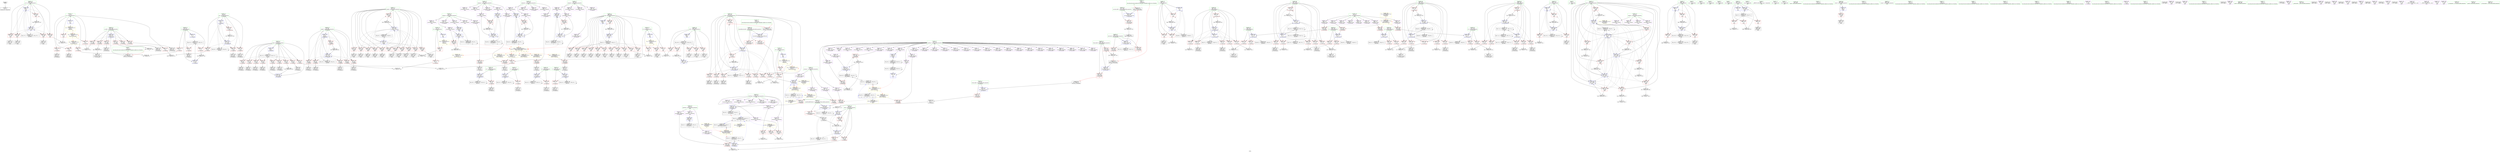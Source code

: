 digraph "SVFG" {
	label="SVFG";

	Node0x5642797326d0 [shape=record,color=grey,label="{NodeID: 0\nNullPtr}"];
	Node0x5642797326d0 -> Node0x564279749380[style=solid];
	Node0x56427976d950 [shape=record,color=grey,label="{NodeID: 609\n718 = cmp(716, 717, )\n}"];
	Node0x564279752db0 [shape=record,color=blue,label="{NodeID: 443\n63\<--5\ntrial\<--\n_Z7computei\n}"];
	Node0x564279752db0 -> Node0x5642797a10f0[style=dashed];
	Node0x564279756270 [shape=record,color=red,label="{NodeID: 277\n129\<--63\n\<--trial\n_Z7computei\n}"];
	Node0x564279756270 -> Node0x5642797496f0[style=solid];
	Node0x564279747360 [shape=record,color=black,label="{NodeID: 111\n302\<--301\nidxprom6\<--\n_Z7recurseiiii\n}"];
	Node0x564279750070 [shape=record,color=red,label="{NodeID: 388\n522\<--470\n\<--sample\nmain\n}"];
	Node0x564279750070 -> Node0x56427974cc70[style=solid];
	Node0x56427974b770 [shape=record,color=purple,label="{NodeID: 222\n539\<--27\narrayidx22\<--outputsk\nmain\n}"];
	Node0x56427974b770 -> Node0x564279764b60[style=solid];
	Node0x564279747dd0 [shape=record,color=green,label="{NodeID: 56\n247\<--248\ncurcount.addr\<--curcount.addr_field_insensitive\n_Z7recurseiiii\n}"];
	Node0x564279747dd0 -> Node0x564279758560[style=solid];
	Node0x564279747dd0 -> Node0x564279753b80[style=solid];
	Node0x564279765790 [shape=record,color=blue,label="{NodeID: 499\n476\<--5\nj\<--\nmain\n}"];
	Node0x564279765790 -> Node0x564279751180[style=dashed];
	Node0x564279765790 -> Node0x564279751250[style=dashed];
	Node0x564279765790 -> Node0x564279751320[style=dashed];
	Node0x564279765790 -> Node0x564279765c70[style=dashed];
	Node0x564279765790 -> Node0x564279792af0[style=dashed];
	Node0x564279758ff0 [shape=record,color=red,label="{NodeID: 333\n371\<--253\n\<--i1\n_Z7recurseiiii\n}"];
	Node0x564279758ff0 -> Node0x56427976b850[style=solid];
	Node0x56427974e8e0 [shape=record,color=purple,label="{NodeID: 167\n309\<--13\narrayidx10\<--vecs\n_Z7recurseiiii\n}"];
	Node0x5642796fef40 [shape=record,color=green,label="{NodeID: 1\n5\<--1\n\<--dummyObj\nCan only get source location for instruction, argument, global var or function.|{<s0>11}}"];
	Node0x5642796fef40:s0 -> Node0x5642797e26c0[style=solid,color=red];
	Node0x56427976dad0 [shape=record,color=grey,label="{NodeID: 610\n439 = cmp(437, 438, )\n}"];
	Node0x564279752e80 [shape=record,color=blue,label="{NodeID: 444\n65\<--120\nprob\<--div\n_Z7computei\n}"];
	Node0x564279752e80 -> Node0x5642797568f0[style=dashed];
	Node0x564279752e80 -> Node0x5642797569c0[style=dashed];
	Node0x564279752e80 -> Node0x564279756a90[style=dashed];
	Node0x564279752e80 -> Node0x564279753430[style=dashed];
	Node0x564279752e80 -> Node0x5642797a15f0[style=dashed];
	Node0x564279756340 [shape=record,color=red,label="{NodeID: 278\n138\<--63\n\<--trial\n_Z7computei\n}"];
	Node0x564279756340 -> Node0x564279749960[style=solid];
	Node0x564279747430 [shape=record,color=black,label="{NodeID: 112\n308\<--307\nidxprom9\<--\n_Z7recurseiiii\n}"];
	Node0x564279750140 [shape=record,color=red,label="{NodeID: 389\n530\<--470\n\<--sample\nmain\n}"];
	Node0x564279750140 -> Node0x56427974ce10[style=solid];
	Node0x56427974b840 [shape=record,color=purple,label="{NodeID: 223\n603\<--27\narrayidx52\<--outputsk\nmain\n}"];
	Node0x564279747ea0 [shape=record,color=green,label="{NodeID: 57\n249\<--250\nfcount.addr\<--fcount.addr_field_insensitive\n_Z7recurseiiii\n}"];
	Node0x564279747ea0 -> Node0x564279758630[style=solid];
	Node0x564279747ea0 -> Node0x564279758700[style=solid];
	Node0x564279747ea0 -> Node0x564279753c50[style=solid];
	Node0x564279765860 [shape=record,color=blue,label="{NodeID: 500\n478\<--5\nk\<--\nmain\n}"];
	Node0x564279765860 -> Node0x5642797513f0[style=dashed];
	Node0x564279765860 -> Node0x5642797514c0[style=dashed];
	Node0x564279765860 -> Node0x564279751590[style=dashed];
	Node0x564279765860 -> Node0x564279765860[style=dashed];
	Node0x564279765860 -> Node0x564279765ba0[style=dashed];
	Node0x564279765860 -> Node0x564279792ff0[style=dashed];
	Node0x5642797590c0 [shape=record,color=red,label="{NodeID: 334\n356\<--255\n\<--j1\n_Z7recurseiiii\n}"];
	Node0x5642797590c0 -> Node0x564279770350[style=solid];
	Node0x56427974e9b0 [shape=record,color=purple,label="{NodeID: 168\n310\<--13\narrayidx11\<--vecs\n_Z7recurseiiii\n}"];
	Node0x56427974e9b0 -> Node0x56427975ad30[style=solid];
	Node0x56427971e6e0 [shape=record,color=green,label="{NodeID: 2\n35\<--1\n.str\<--dummyObj\nGlob }"];
	Node0x56427976dc50 [shape=record,color=grey,label="{NodeID: 611\n560 = cmp(558, 526, )\n}"];
	Node0x564279752f50 [shape=record,color=blue,label="{NodeID: 445\n67\<--5\nsample\<--\n_Z7computei\n}"];
	Node0x564279752f50 -> Node0x564279756b60[style=dashed];
	Node0x564279752f50 -> Node0x564279756c30[style=dashed];
	Node0x564279752f50 -> Node0x564279756d00[style=dashed];
	Node0x564279752f50 -> Node0x564279756dd0[style=dashed];
	Node0x564279752f50 -> Node0x564279756ea0[style=dashed];
	Node0x564279752f50 -> Node0x564279756f70[style=dashed];
	Node0x564279752f50 -> Node0x564279753500[style=dashed];
	Node0x564279752f50 -> Node0x5642797a1af0[style=dashed];
	Node0x564279756410 [shape=record,color=red,label="{NodeID: 279\n147\<--63\n\<--trial\n_Z7computei\n}"];
	Node0x564279756410 -> Node0x564279749bd0[style=solid];
	Node0x564279747500 [shape=record,color=black,label="{NodeID: 113\n336\<--335\nidxprom24\<--\n_Z7recurseiiii\n}"];
	Node0x564279750210 [shape=record,color=red,label="{NodeID: 390\n537\<--470\n\<--sample\nmain\n}"];
	Node0x564279750210 -> Node0x56427974cfb0[style=solid];
	Node0x56427974b910 [shape=record,color=purple,label="{NodeID: 224\n606\<--27\narrayidx54\<--outputsk\nmain\n}"];
	Node0x56427974b910 -> Node0x564279752360[style=solid];
	Node0x56427974b910 -> Node0x564279765110[style=solid];
	Node0x564279747f70 [shape=record,color=green,label="{NodeID: 58\n251\<--252\nnum\<--num_field_insensitive\n_Z7recurseiiii\n}"];
	Node0x564279747f70 -> Node0x5642797587d0[style=solid];
	Node0x564279747f70 -> Node0x5642797588a0[style=solid];
	Node0x564279747f70 -> Node0x564279758970[style=solid];
	Node0x564279747f70 -> Node0x564279758a40[style=solid];
	Node0x564279747f70 -> Node0x564279758b10[style=solid];
	Node0x564279747f70 -> Node0x564279758be0[style=solid];
	Node0x564279747f70 -> Node0x564279758cb0[style=solid];
	Node0x564279747f70 -> Node0x564279758d80[style=solid];
	Node0x564279747f70 -> Node0x564279758e50[style=solid];
	Node0x564279747f70 -> Node0x564279763980[style=solid];
	Node0x564279747f70 -> Node0x564279764680[style=solid];
	Node0x564279765930 [shape=record,color=blue,label="{NodeID: 501\n480\<--5\nl\<--\nmain\n}"];
	Node0x564279765930 -> Node0x564279751660[style=dashed];
	Node0x564279765930 -> Node0x564279751730[style=dashed];
	Node0x564279765930 -> Node0x564279751800[style=dashed];
	Node0x564279765930 -> Node0x564279765930[style=dashed];
	Node0x564279765930 -> Node0x564279765ad0[style=dashed];
	Node0x564279765930 -> Node0x5642797984f0[style=dashed];
	Node0x564279759190 [shape=record,color=red,label="{NodeID: 335\n376\<--255\n\<--j1\n_Z7recurseiiii\n}"];
	Node0x564279759190 -> Node0x56427976b0d0[style=solid];
	Node0x56427974ea80 [shape=record,color=purple,label="{NodeID: 169\n104\<--15\narrayidx2\<--numPoss\n_Z7computei\n}"];
	Node0x564279703190 [shape=record,color=green,label="{NodeID: 3\n37\<--1\n.str.1\<--dummyObj\nGlob }"];
	Node0x56427976ddd0 [shape=record,color=grey,label="{NodeID: 612\n208 = cmp(206, 207, )\n}"];
	Node0x564279753020 [shape=record,color=blue,label="{NodeID: 446\n69\<--136\ni14\<--conv19\n_Z7computei\n}"];
	Node0x564279753020 -> Node0x564279757040[style=dashed];
	Node0x564279753020 -> Node0x564279753020[style=dashed];
	Node0x564279753020 -> Node0x5642797a1ff0[style=dashed];
	Node0x5642797564e0 [shape=record,color=red,label="{NodeID: 280\n156\<--63\n\<--trial\n_Z7computei\n}"];
	Node0x5642797564e0 -> Node0x564279749e40[style=solid];
	Node0x5642797475d0 [shape=record,color=black,label="{NodeID: 114\n339\<--338\nidxprom26\<--\n_Z7recurseiiii\n}"];
	Node0x5642797a10f0 [shape=record,color=black,label="{NodeID: 723\nMR_12V_3 = PHI(MR_12V_4, MR_12V_2, )\npts\{64 \}\n}"];
	Node0x5642797a10f0 -> Node0x5642797561a0[style=dashed];
	Node0x5642797a10f0 -> Node0x564279756270[style=dashed];
	Node0x5642797a10f0 -> Node0x564279756340[style=dashed];
	Node0x5642797a10f0 -> Node0x564279756410[style=dashed];
	Node0x5642797a10f0 -> Node0x5642797564e0[style=dashed];
	Node0x5642797a10f0 -> Node0x5642797565b0[style=dashed];
	Node0x5642797a10f0 -> Node0x564279756680[style=dashed];
	Node0x5642797a10f0 -> Node0x564279756750[style=dashed];
	Node0x5642797a10f0 -> Node0x564279756820[style=dashed];
	Node0x5642797a10f0 -> Node0x564279753910[style=dashed];
	Node0x5642797502e0 [shape=record,color=red,label="{NodeID: 391\n544\<--470\n\<--sample\nmain\n}"];
	Node0x5642797502e0 -> Node0x56427974d150[style=solid];
	Node0x56427974b9e0 [shape=record,color=purple,label="{NodeID: 225\n158\<--29\narrayidx31\<--outputsl\n_Z7computei\n}"];
	Node0x564279748040 [shape=record,color=green,label="{NodeID: 59\n253\<--254\ni1\<--i1_field_insensitive\n_Z7recurseiiii\n}"];
	Node0x564279748040 -> Node0x564279758f20[style=solid];
	Node0x564279748040 -> Node0x564279758ff0[style=solid];
	Node0x564279748040 -> Node0x564279763a50[style=solid];
	Node0x56427978fdc0 [shape=record,color=black,label="{NodeID: 668\nMR_81V_4 = PHI(MR_81V_5, MR_81V_1, )\npts\{320000 340000 \}\n|{|<s1>4}}"];
	Node0x56427978fdc0 -> Node0x56427978b480[style=dashed];
	Node0x56427978fdc0:s1 -> Node0x56427975d400[style=dashed,color=red];
	Node0x564279765a00 [shape=record,color=blue,label="{NodeID: 502\n680\<--5\narrayidx94\<--\nmain\n}"];
	Node0x564279765a00 -> Node0x56427979e3f0[style=dashed];
	Node0x564279759260 [shape=record,color=red,label="{NodeID: 336\n360\<--257\n\<--k1\n_Z7recurseiiii\n}"];
	Node0x564279759260 -> Node0x564279770050[style=solid];
	Node0x56427974eb50 [shape=record,color=purple,label="{NodeID: 170\n105\<--15\narrayidx3\<--numPoss\n_Z7computei\n}"];
	Node0x5642797038a0 [shape=record,color=green,label="{NodeID: 4\n39\<--1\n.str.2\<--dummyObj\nGlob }"];
	Node0x56427976df50 [shape=record,color=grey,label="{NodeID: 613\n316 = cmp(315, 317, )\n}"];
	Node0x5642797530f0 [shape=record,color=blue,label="{NodeID: 447\n71\<--145\nj\<--conv24\n_Z7computei\n}"];
	Node0x5642797530f0 -> Node0x564279757110[style=dashed];
	Node0x5642797530f0 -> Node0x5642797530f0[style=dashed];
	Node0x5642797530f0 -> Node0x5642797a24f0[style=dashed];
	Node0x5642797565b0 [shape=record,color=red,label="{NodeID: 281\n193\<--63\n\<--trial\n_Z7computei\n}"];
	Node0x5642797565b0 -> Node0x564279746db0[style=solid];
	Node0x5642797476a0 [shape=record,color=black,label="{NodeID: 115\n342\<--341\nidxprom28\<--\n_Z7recurseiiii\n}"];
	Node0x5642797a15f0 [shape=record,color=black,label="{NodeID: 724\nMR_14V_2 = PHI(MR_14V_4, MR_14V_1, )\npts\{66 \}\n}"];
	Node0x5642797a15f0 -> Node0x564279752e80[style=dashed];
	Node0x5642797503b0 [shape=record,color=red,label="{NodeID: 392\n551\<--470\n\<--sample\nmain\n}"];
	Node0x5642797503b0 -> Node0x56427974d2f0[style=solid];
	Node0x56427974bab0 [shape=record,color=purple,label="{NodeID: 226\n161\<--29\narrayidx33\<--outputsl\n_Z7computei\n}"];
	Node0x56427974bab0 -> Node0x564279757ba0[style=solid];
	Node0x564279748110 [shape=record,color=green,label="{NodeID: 60\n255\<--256\nj1\<--j1_field_insensitive\n_Z7recurseiiii\n}"];
	Node0x564279748110 -> Node0x5642797590c0[style=solid];
	Node0x564279748110 -> Node0x564279759190[style=solid];
	Node0x564279748110 -> Node0x564279763b20[style=solid];
	Node0x564279765ad0 [shape=record,color=blue,label="{NodeID: 503\n480\<--684\nl\<--inc96\nmain\n}"];
	Node0x564279765ad0 -> Node0x564279751660[style=dashed];
	Node0x564279765ad0 -> Node0x564279751730[style=dashed];
	Node0x564279765ad0 -> Node0x564279751800[style=dashed];
	Node0x564279765ad0 -> Node0x564279765930[style=dashed];
	Node0x564279765ad0 -> Node0x564279765ad0[style=dashed];
	Node0x564279765ad0 -> Node0x5642797984f0[style=dashed];
	Node0x564279759330 [shape=record,color=red,label="{NodeID: 337\n381\<--257\n\<--k1\n_Z7recurseiiii\n}"];
	Node0x564279759330 -> Node0x56427976c150[style=solid];
	Node0x56427974ec20 [shape=record,color=purple,label="{NodeID: 171\n106\<--15\narrayidx4\<--numPoss\n_Z7computei\n}"];
	Node0x5642797461b0 [shape=record,color=green,label="{NodeID: 5\n41\<--1\n.str.3\<--dummyObj\nGlob }"];
	Node0x56427976e0d0 [shape=record,color=grey,label="{NodeID: 614\n322 = cmp(321, 323, )\n}"];
	Node0x5642797531c0 [shape=record,color=blue,label="{NodeID: 448\n73\<--154\nk\<--conv29\n_Z7computei\n}"];
	Node0x5642797531c0 -> Node0x5642797571e0[style=dashed];
	Node0x5642797531c0 -> Node0x5642797531c0[style=dashed];
	Node0x5642797531c0 -> Node0x5642797a29f0[style=dashed];
	Node0x564279756680 [shape=record,color=red,label="{NodeID: 282\n200\<--63\n\<--trial\n_Z7computei\n}"];
	Node0x564279756680 -> Node0x564279746e80[style=solid];
	Node0x56427974bf70 [shape=record,color=black,label="{NodeID: 116\n345\<--344\nidxprom30\<--\n_Z7recurseiiii\n}"];
	Node0x5642797a1af0 [shape=record,color=black,label="{NodeID: 725\nMR_16V_2 = PHI(MR_16V_4, MR_16V_1, )\npts\{68 \}\n}"];
	Node0x5642797a1af0 -> Node0x564279752f50[style=dashed];
	Node0x564279750480 [shape=record,color=red,label="{NodeID: 393\n565\<--470\n\<--sample\nmain\n}"];
	Node0x564279750480 -> Node0x56427974d490[style=solid];
	Node0x56427974bb80 [shape=record,color=purple,label="{NodeID: 227\n543\<--29\narrayidx24\<--outputsl\nmain\n}"];
	Node0x5642797481e0 [shape=record,color=green,label="{NodeID: 61\n257\<--258\nk1\<--k1_field_insensitive\n_Z7recurseiiii\n}"];
	Node0x5642797481e0 -> Node0x564279759260[style=solid];
	Node0x5642797481e0 -> Node0x564279759330[style=solid];
	Node0x5642797481e0 -> Node0x564279763bf0[style=solid];
	Node0x564279765ba0 [shape=record,color=blue,label="{NodeID: 504\n478\<--689\nk\<--inc99\nmain\n}"];
	Node0x564279765ba0 -> Node0x5642797513f0[style=dashed];
	Node0x564279765ba0 -> Node0x5642797514c0[style=dashed];
	Node0x564279765ba0 -> Node0x564279751590[style=dashed];
	Node0x564279765ba0 -> Node0x564279765860[style=dashed];
	Node0x564279765ba0 -> Node0x564279765ba0[style=dashed];
	Node0x564279765ba0 -> Node0x564279792ff0[style=dashed];
	Node0x564279759400 [shape=record,color=red,label="{NodeID: 338\n364\<--259\n\<--l1\n_Z7recurseiiii\n}"];
	Node0x564279759400 -> Node0x56427976e250[style=solid];
	Node0x56427974ecf0 [shape=record,color=purple,label="{NodeID: 172\n107\<--15\narrayidx5\<--numPoss\n_Z7computei\n}"];
	Node0x56427971e1a0 [shape=record,color=green,label="{NodeID: 6\n43\<--1\n.str.4\<--dummyObj\nGlob }"];
	Node0x56427976e250 [shape=record,color=grey,label="{NodeID: 615\n365 = cmp(363, 364, )\n}"];
	Node0x564279753290 [shape=record,color=blue,label="{NodeID: 449\n75\<--163\nl\<--conv34\n_Z7computei\n}"];
	Node0x564279753290 -> Node0x5642797572b0[style=dashed];
	Node0x564279753290 -> Node0x564279753290[style=dashed];
	Node0x564279753290 -> Node0x5642797a2ef0[style=dashed];
	Node0x564279756750 [shape=record,color=red,label="{NodeID: 283\n214\<--63\n\<--trial\n_Z7computei\n}"];
	Node0x564279756750 -> Node0x564279747020[style=solid];
	Node0x56427974c040 [shape=record,color=black,label="{NodeID: 117\n348\<--347\nidxprom32\<--\n_Z7recurseiiii\n}"];
	Node0x5642797a1ff0 [shape=record,color=black,label="{NodeID: 726\nMR_18V_2 = PHI(MR_18V_3, MR_18V_1, )\npts\{70 \}\n}"];
	Node0x5642797a1ff0 -> Node0x564279753020[style=dashed];
	Node0x5642797a1ff0 -> Node0x5642797a1ff0[style=dashed];
	Node0x564279750550 [shape=record,color=red,label="{NodeID: 394\n585\<--470\n\<--sample\nmain\n}"];
	Node0x564279750550 -> Node0x56427974d630[style=solid];
	Node0x56427974bc50 [shape=record,color=purple,label="{NodeID: 228\n546\<--29\narrayidx26\<--outputsl\nmain\n}"];
	Node0x56427974bc50 -> Node0x564279764c30[style=solid];
	Node0x5642797482b0 [shape=record,color=green,label="{NodeID: 62\n259\<--260\nl1\<--l1_field_insensitive\n_Z7recurseiiii\n}"];
	Node0x5642797482b0 -> Node0x564279759400[style=solid];
	Node0x5642797482b0 -> Node0x5642797594d0[style=solid];
	Node0x5642797482b0 -> Node0x564279763cc0[style=solid];
	Node0x564279765c70 [shape=record,color=blue,label="{NodeID: 505\n476\<--694\nj\<--inc102\nmain\n}"];
	Node0x564279765c70 -> Node0x564279751180[style=dashed];
	Node0x564279765c70 -> Node0x564279751250[style=dashed];
	Node0x564279765c70 -> Node0x564279751320[style=dashed];
	Node0x564279765c70 -> Node0x564279765c70[style=dashed];
	Node0x564279765c70 -> Node0x564279792af0[style=dashed];
	Node0x5642797594d0 [shape=record,color=red,label="{NodeID: 339\n386\<--259\n\<--l1\n_Z7recurseiiii\n}"];
	Node0x5642797594d0 -> Node0x56427976bfd0[style=solid];
	Node0x56427974edc0 [shape=record,color=purple,label="{NodeID: 173\n108\<--15\narrayidx6\<--numPoss\n_Z7computei\n}"];
	Node0x56427974edc0 -> Node0x564279757860[style=solid];
	Node0x56427971e230 [shape=record,color=green,label="{NodeID: 7\n45\<--1\n.str.5\<--dummyObj\nGlob }"];
	Node0x56427976e3d0 [shape=record,color=grey,label="{NodeID: 616\n509 = cmp(507, 508, )\n}"];
	Node0x564279753360 [shape=record,color=blue,label="{NodeID: 450\n77\<--180\nnumPossibleProducts\<--\n_Z7computei\n}"];
	Node0x564279753360 -> Node0x564279757380[style=dashed];
	Node0x564279753360 -> Node0x564279753360[style=dashed];
	Node0x564279753360 -> Node0x5642797a33f0[style=dashed];
	Node0x564279756820 [shape=record,color=red,label="{NodeID: 284\n228\<--63\n\<--trial\n_Z7computei\n}"];
	Node0x564279756820 -> Node0x564279769bd0[style=solid];
	Node0x56427974c110 [shape=record,color=black,label="{NodeID: 118\n368\<--367\nidxprom40\<--\n_Z7recurseiiii\n}"];
	Node0x5642797a24f0 [shape=record,color=black,label="{NodeID: 727\nMR_20V_2 = PHI(MR_20V_3, MR_20V_1, )\npts\{72 \}\n}"];
	Node0x5642797a24f0 -> Node0x5642797530f0[style=dashed];
	Node0x5642797a24f0 -> Node0x5642797a24f0[style=dashed];
	Node0x564279750620 [shape=record,color=red,label="{NodeID: 395\n604\<--470\n\<--sample\nmain\n}"];
	Node0x564279750620 -> Node0x56427974d7d0[style=solid];
	Node0x56427974bd20 [shape=record,color=purple,label="{NodeID: 229\n622\<--29\narrayidx63\<--outputsl\nmain\n}"];
	Node0x564279748380 [shape=record,color=green,label="{NodeID: 63\n261\<--262\ni\<--i_field_insensitive\n_Z7recurseiiii\n}"];
	Node0x564279748380 -> Node0x5642797595a0[style=solid];
	Node0x564279748380 -> Node0x564279759670[style=solid];
	Node0x564279748380 -> Node0x564279759740[style=solid];
	Node0x564279748380 -> Node0x564279759810[style=solid];
	Node0x564279748380 -> Node0x5642797598e0[style=solid];
	Node0x564279748380 -> Node0x5642797599b0[style=solid];
	Node0x564279748380 -> Node0x564279763d90[style=solid];
	Node0x564279748380 -> Node0x564279764410[style=solid];
	Node0x564279765d40 [shape=record,color=blue,label="{NodeID: 506\n474\<--699\ni\<--inc105\nmain\n}"];
	Node0x564279765d40 -> Node0x5642797925f0[style=dashed];
	Node0x5642797595a0 [shape=record,color=red,label="{NodeID: 340\n315\<--261\n\<--i\n_Z7recurseiiii\n}"];
	Node0x5642797595a0 -> Node0x56427976df50[style=solid];
	Node0x56427974ee90 [shape=record,color=purple,label="{NodeID: 174\n167\<--15\narrayidx36\<--numPoss\n_Z7computei\n}"];
	Node0x56427971dbf0 [shape=record,color=green,label="{NodeID: 8\n47\<--1\n.str.6\<--dummyObj\nGlob }"];
	Node0x56427976e550 [shape=record,color=grey,label="{NodeID: 617\n503 = cmp(501, 502, )\n}"];
	Node0x564279753430 [shape=record,color=blue,label="{NodeID: 451\n65\<--185\nprob\<--mul\n_Z7computei\n}"];
	Node0x564279753430 -> Node0x5642797568f0[style=dashed];
	Node0x564279753430 -> Node0x5642797569c0[style=dashed];
	Node0x564279753430 -> Node0x564279756a90[style=dashed];
	Node0x564279753430 -> Node0x564279753430[style=dashed];
	Node0x564279753430 -> Node0x5642797a15f0[style=dashed];
	Node0x5642797568f0 [shape=record,color=red,label="{NodeID: 285\n184\<--65\n\<--prob\n_Z7computei\n}"];
	Node0x5642797568f0 -> Node0x56427976ced0[style=solid];
	Node0x56427974c1e0 [shape=record,color=black,label="{NodeID: 119\n373\<--372\nidxprom42\<--sub\n_Z7recurseiiii\n}"];
	Node0x5642797a29f0 [shape=record,color=black,label="{NodeID: 728\nMR_22V_2 = PHI(MR_22V_3, MR_22V_1, )\npts\{74 \}\n}"];
	Node0x5642797a29f0 -> Node0x5642797531c0[style=dashed];
	Node0x5642797a29f0 -> Node0x5642797a29f0[style=dashed];
	Node0x5642797506f0 [shape=record,color=red,label="{NodeID: 396\n623\<--470\n\<--sample\nmain\n}"];
	Node0x5642797506f0 -> Node0x56427974d970[style=solid];
	Node0x56427974bdf0 [shape=record,color=purple,label="{NodeID: 230\n625\<--29\narrayidx65\<--outputsl\nmain\n}"];
	Node0x56427974bdf0 -> Node0x564279752430[style=solid];
	Node0x56427974bdf0 -> Node0x5642797652b0[style=solid];
	Node0x564279748450 [shape=record,color=green,label="{NodeID: 64\n263\<--264\nj\<--j_field_insensitive\n_Z7recurseiiii\n}"];
	Node0x564279748450 -> Node0x564279759a80[style=solid];
	Node0x564279748450 -> Node0x564279759b50[style=solid];
	Node0x564279748450 -> Node0x564279759c20[style=solid];
	Node0x564279748450 -> Node0x564279759cf0[style=solid];
	Node0x564279748450 -> Node0x564279759dc0[style=solid];
	Node0x564279748450 -> Node0x564279759e90[style=solid];
	Node0x564279748450 -> Node0x564279763e60[style=solid];
	Node0x564279748450 -> Node0x564279764340[style=solid];
	Node0x564279765e10 [shape=record,color=blue,label="{NodeID: 507\n702\<--99\n\<--\nmain\n|{<s0>11}}"];
	Node0x564279765e10:s0 -> Node0x56427975d240[style=dashed,color=red];
	Node0x564279759670 [shape=record,color=red,label="{NodeID: 341\n338\<--261\n\<--i\n_Z7recurseiiii\n}"];
	Node0x564279759670 -> Node0x5642797475d0[style=solid];
	Node0x56427974ef60 [shape=record,color=purple,label="{NodeID: 175\n170\<--15\narrayidx38\<--numPoss\n_Z7computei\n}"];
	Node0x56427971dc80 [shape=record,color=green,label="{NodeID: 9\n49\<--1\n__PRETTY_FUNCTION__.main\<--dummyObj\nGlob }"];
	Node0x56427976e6d0 [shape=record,color=grey,label="{NodeID: 618\n651 = cmp(650, 317, )\n}"];
	Node0x564279753500 [shape=record,color=blue,label="{NodeID: 452\n67\<--189\nsample\<--inc47\n_Z7computei\n}"];
	Node0x564279753500 -> Node0x564279756b60[style=dashed];
	Node0x564279753500 -> Node0x564279756c30[style=dashed];
	Node0x564279753500 -> Node0x564279756d00[style=dashed];
	Node0x564279753500 -> Node0x564279756dd0[style=dashed];
	Node0x564279753500 -> Node0x564279756ea0[style=dashed];
	Node0x564279753500 -> Node0x564279756f70[style=dashed];
	Node0x564279753500 -> Node0x564279753500[style=dashed];
	Node0x564279753500 -> Node0x5642797a1af0[style=dashed];
	Node0x5642797569c0 [shape=record,color=red,label="{NodeID: 286\n192\<--65\n\<--prob\n_Z7computei\n}"];
	Node0x5642797569c0 -> Node0x56427976fd50[style=solid];
	Node0x56427974c2b0 [shape=record,color=black,label="{NodeID: 120\n378\<--377\nidxprom45\<--sub44\n_Z7recurseiiii\n}"];
	Node0x5642797a2ef0 [shape=record,color=black,label="{NodeID: 729\nMR_24V_2 = PHI(MR_24V_3, MR_24V_1, )\npts\{76 \}\n}"];
	Node0x5642797a2ef0 -> Node0x564279753290[style=dashed];
	Node0x5642797a2ef0 -> Node0x5642797a2ef0[style=dashed];
	Node0x5642797507c0 [shape=record,color=red,label="{NodeID: 397\n634\<--470\n\<--sample\nmain\n}"];
	Node0x5642797507c0 -> Node0x56427976af50[style=solid];
	Node0x564279753d50 [shape=record,color=purple,label="{NodeID: 231\n195\<--31\narrayidx50\<--bestProb\n_Z7computei\n}"];
	Node0x564279753d50 -> Node0x564279757d40[style=solid];
	Node0x564279748520 [shape=record,color=green,label="{NodeID: 65\n265\<--266\nk\<--k_field_insensitive\n_Z7recurseiiii\n}"];
	Node0x564279748520 -> Node0x564279759f60[style=solid];
	Node0x564279748520 -> Node0x56427975a030[style=solid];
	Node0x564279748520 -> Node0x56427975a100[style=solid];
	Node0x564279748520 -> Node0x56427975a1d0[style=solid];
	Node0x564279748520 -> Node0x56427975a2a0[style=solid];
	Node0x564279748520 -> Node0x56427975a370[style=solid];
	Node0x564279748520 -> Node0x564279763f30[style=solid];
	Node0x564279748520 -> Node0x564279764270[style=solid];
	Node0x564279765ee0 [shape=record,color=blue,label="{NodeID: 508\n482\<--5\ni108\<--\nmain\n}"];
	Node0x564279765ee0 -> Node0x56427979caf0[style=dashed];
	Node0x564279759740 [shape=record,color=red,label="{NodeID: 342\n351\<--261\n\<--i\n_Z7recurseiiii\n}"];
	Node0x564279759740 -> Node0x5642797701d0[style=solid];
	Node0x56427974f030 [shape=record,color=purple,label="{NodeID: 176\n173\<--15\narrayidx40\<--numPoss\n_Z7computei\n}"];
	Node0x5642797032b0 [shape=record,color=green,label="{NodeID: 10\n51\<--1\n.str.7\<--dummyObj\nGlob }"];
	Node0x56427976e850 [shape=record,color=grey,label="{NodeID: 619\n277 = cmp(275, 276, )\n}"];
	Node0x5642797535d0 [shape=record,color=blue,label="{NodeID: 453\n202\<--199\narrayidx53\<--\n_Z7computei\n}"];
	Node0x5642797535d0 -> Node0x5642797a3df0[style=dashed];
	Node0x564279756a90 [shape=record,color=red,label="{NodeID: 287\n199\<--65\n\<--prob\n_Z7computei\n}"];
	Node0x564279756a90 -> Node0x5642797535d0[style=solid];
	Node0x56427974c380 [shape=record,color=black,label="{NodeID: 121\n383\<--382\nidxprom48\<--sub47\n_Z7recurseiiii\n}"];
	Node0x5642797a33f0 [shape=record,color=black,label="{NodeID: 730\nMR_26V_2 = PHI(MR_26V_3, MR_26V_1, )\npts\{78 \}\n}"];
	Node0x5642797a33f0 -> Node0x564279753360[style=dashed];
	Node0x5642797a33f0 -> Node0x5642797a33f0[style=dashed];
	Node0x564279750890 [shape=record,color=red,label="{NodeID: 398\n557\<--472\n\<--prod\nmain\n}"];
	Node0x564279750890 -> Node0x56427976aad0[style=solid];
	Node0x564279753de0 [shape=record,color=purple,label="{NodeID: 232\n202\<--31\narrayidx53\<--bestProb\n_Z7computei\n}"];
	Node0x564279753de0 -> Node0x5642797535d0[style=solid];
	Node0x5642797485f0 [shape=record,color=green,label="{NodeID: 66\n267\<--268\nl\<--l_field_insensitive\n_Z7recurseiiii\n}"];
	Node0x5642797485f0 -> Node0x56427975a440[style=solid];
	Node0x5642797485f0 -> Node0x56427975a510[style=solid];
	Node0x5642797485f0 -> Node0x56427975a5e0[style=solid];
	Node0x5642797485f0 -> Node0x56427975a6b0[style=solid];
	Node0x5642797485f0 -> Node0x56427975a780[style=solid];
	Node0x5642797485f0 -> Node0x56427975a850[style=solid];
	Node0x5642797485f0 -> Node0x564279764000[style=solid];
	Node0x5642797485f0 -> Node0x5642797641a0[style=solid];
	Node0x5642797920f0 [shape=record,color=black,label="{NodeID: 675\nMR_10V_3 = PHI(MR_10V_4, MR_10V_2, )\npts\{62 \}\n}"];
	Node0x5642797920f0 -> Node0x564279755f30[style=dashed];
	Node0x5642797920f0 -> Node0x564279756000[style=dashed];
	Node0x5642797920f0 -> Node0x5642797560d0[style=dashed];
	Node0x5642797920f0 -> Node0x564279752ce0[style=dashed];
	Node0x564279765fb0 [shape=record,color=blue,label="{NodeID: 509\n484\<--5\nj112\<--\nmain\n}"];
	Node0x564279765fb0 -> Node0x564279751ce0[style=dashed];
	Node0x564279765fb0 -> Node0x564279751db0[style=dashed];
	Node0x564279765fb0 -> Node0x564279751e80[style=dashed];
	Node0x564279765fb0 -> Node0x564279751f50[style=dashed];
	Node0x564279765fb0 -> Node0x564279752020[style=dashed];
	Node0x564279765fb0 -> Node0x564279766080[style=dashed];
	Node0x564279765fb0 -> Node0x56427979cff0[style=dashed];
	Node0x564279759810 [shape=record,color=red,label="{NodeID: 343\n370\<--261\n\<--i\n_Z7recurseiiii\n}"];
	Node0x564279759810 -> Node0x56427976b850[style=solid];
	Node0x56427974f100 [shape=record,color=purple,label="{NodeID: 177\n176\<--15\narrayidx42\<--numPoss\n_Z7computei\n}"];
	Node0x564279703340 [shape=record,color=green,label="{NodeID: 11\n53\<--1\n.str.8\<--dummyObj\nGlob }"];
	Node0x56427975c250 [shape=record,color=yellow,style=double,label="{NodeID: 786\n44V_1 = ENCHI(MR_44V_0)\npts\{340000 \}\nFun[main]|{<s0>11}}"];
	Node0x56427975c250:s0 -> Node0x56427975d400[style=dashed,color=red];
	Node0x56427976e9d0 [shape=record,color=grey,label="{NodeID: 620\n656 = cmp(655, 323, )\n}"];
	Node0x5642797536a0 [shape=record,color=blue,label="{NodeID: 454\n79\<--5\ni54\<--\n_Z7computei\n}"];
	Node0x5642797536a0 -> Node0x564279757450[style=dashed];
	Node0x5642797536a0 -> Node0x564279757520[style=dashed];
	Node0x5642797536a0 -> Node0x5642797575f0[style=dashed];
	Node0x5642797536a0 -> Node0x5642797576c0[style=dashed];
	Node0x5642797536a0 -> Node0x564279753840[style=dashed];
	Node0x5642797536a0 -> Node0x5642797a38f0[style=dashed];
	Node0x564279756b60 [shape=record,color=red,label="{NodeID: 288\n125\<--67\n\<--sample\n_Z7computei\n}"];
	Node0x564279756b60 -> Node0x56427976f8d0[style=solid];
	Node0x56427974c450 [shape=record,color=black,label="{NodeID: 122\n388\<--387\nidxprom51\<--sub50\n_Z7recurseiiii\n}"];
	Node0x5642797a38f0 [shape=record,color=black,label="{NodeID: 731\nMR_28V_2 = PHI(MR_28V_6, MR_28V_1, )\npts\{80 \}\n}"];
	Node0x5642797a38f0 -> Node0x5642797536a0[style=dashed];
	Node0x5642797a38f0 -> Node0x5642797a38f0[style=dashed];
	Node0x564279750960 [shape=record,color=red,label="{NodeID: 399\n572\<--472\n\<--prod\nmain\n}"];
	Node0x564279750960 -> Node0x56427976d350[style=solid];
	Node0x564279753eb0 [shape=record,color=purple,label="{NodeID: 233\n640\<--31\narrayidx71\<--bestProb\nmain\n}"];
	Node0x564279753eb0 -> Node0x564279765520[style=solid];
	Node0x5642797486c0 [shape=record,color=green,label="{NodeID: 67\n269\<--270\nnewcount\<--newcount_field_insensitive\n_Z7recurseiiii\n}"];
	Node0x5642797486c0 -> Node0x56427975a920[style=solid];
	Node0x5642797486c0 -> Node0x56427975a9f0[style=solid];
	Node0x5642797486c0 -> Node0x5642797645b0[style=solid];
	Node0x5642797925f0 [shape=record,color=black,label="{NodeID: 676\nMR_97V_3 = PHI(MR_97V_4, MR_97V_2, )\npts\{475 \}\n}"];
	Node0x5642797925f0 -> Node0x564279750f10[style=dashed];
	Node0x5642797925f0 -> Node0x564279750fe0[style=dashed];
	Node0x5642797925f0 -> Node0x5642797510b0[style=dashed];
	Node0x5642797925f0 -> Node0x564279765d40[style=dashed];
	Node0x564279766080 [shape=record,color=blue,label="{NodeID: 510\n484\<--768\nj112\<--inc135\nmain\n}"];
	Node0x564279766080 -> Node0x564279751ce0[style=dashed];
	Node0x564279766080 -> Node0x564279751db0[style=dashed];
	Node0x564279766080 -> Node0x564279751e80[style=dashed];
	Node0x564279766080 -> Node0x564279751f50[style=dashed];
	Node0x564279766080 -> Node0x564279752020[style=dashed];
	Node0x564279766080 -> Node0x564279766080[style=dashed];
	Node0x564279766080 -> Node0x56427979cff0[style=dashed];
	Node0x5642797598e0 [shape=record,color=red,label="{NodeID: 344\n399\<--261\n\<--i\n_Z7recurseiiii\n}"];
	Node0x5642797598e0 -> Node0x56427974c5f0[style=solid];
	Node0x56427974f1d0 [shape=record,color=purple,label="{NodeID: 178\n179\<--15\narrayidx44\<--numPoss\n_Z7computei\n}"];
	Node0x56427974f1d0 -> Node0x564279757c70[style=solid];
	Node0x5642796ff700 [shape=record,color=green,label="{NodeID: 12\n99\<--1\n\<--dummyObj\nCan only get source location for instruction, argument, global var or function.|{<s0>11|<s1>11}}"];
	Node0x5642796ff700:s0 -> Node0x5642797e2a10[style=solid,color=red];
	Node0x5642796ff700:s1 -> Node0x5642797e2b90[style=solid,color=red];
	Node0x56427975c330 [shape=record,color=yellow,style=double,label="{NodeID: 787\n4V_1 = ENCHI(MR_4V_0)\npts\{8 \}\nFun[_Z7recurseiiii]|{|<s1>3|<s2>4}}"];
	Node0x56427975c330 -> Node0x564279755980[style=dashed];
	Node0x56427975c330:s1 -> Node0x5642797a7610[style=dashed,color=red];
	Node0x56427975c330:s2 -> Node0x56427975c330[style=dashed,color=red];
	Node0x56427976eb50 [shape=record,color=grey,label="{NodeID: 621\n661 = cmp(660, 323, )\n}"];
	Node0x564279753770 [shape=record,color=blue,label="{NodeID: 455\n219\<--213\narrayidx63\<--\n_Z7computei\n}"];
	Node0x564279753770 -> Node0x564279753770[style=dashed];
	Node0x564279753770 -> Node0x5642797a42f0[style=dashed];
	Node0x564279756c30 [shape=record,color=red,label="{NodeID: 289\n132\<--67\n\<--sample\n_Z7computei\n}"];
	Node0x564279756c30 -> Node0x5642797497c0[style=solid];
	Node0x56427974c520 [shape=record,color=black,label="{NodeID: 123\n397\<--396\nidxprom54\<--add53\n_Z7recurseiiii\n}"];
	Node0x5642797a3df0 [shape=record,color=black,label="{NodeID: 732\nMR_42V_2 = PHI(MR_42V_4, MR_42V_1, )\npts\{320000 \}\n|{|<s3>3}}"];
	Node0x5642797a3df0 -> Node0x564279757d40[style=dashed];
	Node0x5642797a3df0 -> Node0x5642797535d0[style=dashed];
	Node0x5642797a3df0 -> Node0x5642797a3df0[style=dashed];
	Node0x5642797a3df0:s3 -> Node0x56427978b480[style=dashed,color=blue];
	Node0x564279769090 [shape=record,color=black,label="{NodeID: 566\n445 = PHI(442, 99, )\n}"];
	Node0x564279769090 -> Node0x5642797645b0[style=solid];
	Node0x564279750a30 [shape=record,color=red,label="{NodeID: 400\n577\<--472\n\<--prod\nmain\n}"];
	Node0x564279750a30 -> Node0x56427976d4d0[style=solid];
	Node0x564279753f80 [shape=record,color=purple,label="{NodeID: 234\n216\<--33\narrayidx61\<--bestNums\n_Z7computei\n}"];
	Node0x564279748790 [shape=record,color=green,label="{NodeID: 68\n461\<--462\nmain\<--main_field_insensitive\n}"];
	Node0x564279792af0 [shape=record,color=black,label="{NodeID: 677\nMR_99V_2 = PHI(MR_99V_4, MR_99V_1, )\npts\{477 \}\n}"];
	Node0x564279792af0 -> Node0x564279765790[style=dashed];
	Node0x564279766150 [shape=record,color=blue,label="{NodeID: 511\n482\<--775\ni108\<--inc139\nmain\n}"];
	Node0x564279766150 -> Node0x56427979caf0[style=dashed];
	Node0x5642797599b0 [shape=record,color=red,label="{NodeID: 345\n428\<--261\n\<--i\n_Z7recurseiiii\n}"];
	Node0x5642797599b0 -> Node0x56427976a4d0[style=solid];
	Node0x56427974f2a0 [shape=record,color=purple,label="{NodeID: 179\n337\<--15\narrayidx25\<--numPoss\n_Z7recurseiiii\n}"];
	Node0x5642796ff7d0 [shape=record,color=green,label="{NodeID: 13\n121\<--1\n\<--dummyObj\nCan only get source location for instruction, argument, global var or function.}"];
	Node0x56427975c440 [shape=record,color=yellow,style=double,label="{NodeID: 788\n47V_1 = ENCHI(MR_47V_0)\npts\{10 \}\nFun[_Z7recurseiiii]|{|<s1>4}}"];
	Node0x56427975c440 -> Node0x564279755b20[style=dashed];
	Node0x56427975c440:s1 -> Node0x56427975c440[style=dashed,color=red];
	Node0x56427976ecd0 [shape=record,color=grey,label="{NodeID: 622\n287 = cmp(285, 286, )\n}"];
	Node0x564279753840 [shape=record,color=blue,label="{NodeID: 456\n79\<--223\ni54\<--inc65\n_Z7computei\n}"];
	Node0x564279753840 -> Node0x564279757450[style=dashed];
	Node0x564279753840 -> Node0x564279757520[style=dashed];
	Node0x564279753840 -> Node0x5642797575f0[style=dashed];
	Node0x564279753840 -> Node0x5642797576c0[style=dashed];
	Node0x564279753840 -> Node0x564279753840[style=dashed];
	Node0x564279753840 -> Node0x5642797a38f0[style=dashed];
	Node0x564279756d00 [shape=record,color=red,label="{NodeID: 290\n141\<--67\n\<--sample\n_Z7computei\n}"];
	Node0x564279756d00 -> Node0x564279749a30[style=solid];
	Node0x56427974c5f0 [shape=record,color=black,label="{NodeID: 124\n400\<--399\nidxprom56\<--\n_Z7recurseiiii\n}"];
	Node0x5642797a42f0 [shape=record,color=black,label="{NodeID: 733\nMR_44V_2 = PHI(MR_44V_5, MR_44V_1, )\npts\{340000 \}\n|{|<s2>3}}"];
	Node0x5642797a42f0 -> Node0x564279753770[style=dashed];
	Node0x5642797a42f0 -> Node0x5642797a42f0[style=dashed];
	Node0x5642797a42f0:s2 -> Node0x56427978b480[style=dashed,color=blue];
	Node0x564279769630 [shape=record,color=black,label="{NodeID: 567\n393 = PHI(390, 5, )\n}"];
	Node0x564279769630 -> Node0x56427976c750[style=solid];
	Node0x564279750b00 [shape=record,color=red,label="{NodeID: 401\n591\<--472\n\<--prod\nmain\n}"];
	Node0x564279750b00 -> Node0x56427976c8d0[style=solid];
	Node0x564279754050 [shape=record,color=purple,label="{NodeID: 235\n219\<--33\narrayidx63\<--bestNums\n_Z7computei\n}"];
	Node0x564279754050 -> Node0x564279753770[style=solid];
	Node0x564279748890 [shape=record,color=green,label="{NodeID: 69\n464\<--465\nretval\<--retval_field_insensitive\nmain\n}"];
	Node0x564279748890 -> Node0x56427975afa0[style=solid];
	Node0x564279748890 -> Node0x564279764750[style=solid];
	Node0x564279792ff0 [shape=record,color=black,label="{NodeID: 678\nMR_101V_2 = PHI(MR_101V_3, MR_101V_1, )\npts\{479 \}\n}"];
	Node0x564279792ff0 -> Node0x564279765860[style=dashed];
	Node0x564279792ff0 -> Node0x564279792ff0[style=dashed];
	Node0x564279759a80 [shape=record,color=red,label="{NodeID: 346\n321\<--263\n\<--j\n_Z7recurseiiii\n}"];
	Node0x564279759a80 -> Node0x56427976e0d0[style=solid];
	Node0x56427974f370 [shape=record,color=purple,label="{NodeID: 180\n340\<--15\narrayidx27\<--numPoss\n_Z7recurseiiii\n}"];
	Node0x56427971e3e0 [shape=record,color=green,label="{NodeID: 14\n317\<--1\n\<--dummyObj\nCan only get source location for instruction, argument, global var or function.}"];
	Node0x56427976ee50 [shape=record,color=grey,label="{NodeID: 623\n666 = cmp(665, 323, )\n}"];
	Node0x564279753910 [shape=record,color=blue,label="{NodeID: 457\n63\<--229\ntrial\<--inc68\n_Z7computei\n}"];
	Node0x564279753910 -> Node0x5642797a10f0[style=dashed];
	Node0x564279756dd0 [shape=record,color=red,label="{NodeID: 291\n150\<--67\n\<--sample\n_Z7computei\n}"];
	Node0x564279756dd0 -> Node0x564279749ca0[style=solid];
	Node0x56427974c6c0 [shape=record,color=black,label="{NodeID: 125\n403\<--402\nidxprom58\<--\n_Z7recurseiiii\n}"];
	Node0x564279769bd0 [shape=record,color=grey,label="{NodeID: 568\n229 = Binary(228, 99, )\n}"];
	Node0x564279769bd0 -> Node0x564279753910[style=solid];
	Node0x564279750bd0 [shape=record,color=red,label="{NodeID: 402\n596\<--472\n\<--prod\nmain\n}"];
	Node0x564279750bd0 -> Node0x56427976ca50[style=solid];
	Node0x564279754120 [shape=record,color=purple,label="{NodeID: 236\n722\<--33\narrayidx117\<--bestNums\nmain\n}"];
	Node0x564279748960 [shape=record,color=green,label="{NodeID: 70\n466\<--467\nncases\<--ncases_field_insensitive\nmain\n}"];
	Node0x5642797934f0 [shape=record,color=black,label="{NodeID: 679\nMR_103V_2 = PHI(MR_103V_3, MR_103V_1, )\npts\{481 \}\n}"];
	Node0x5642797934f0 -> Node0x5642797984f0[style=dashed];
	Node0x564279759b50 [shape=record,color=red,label="{NodeID: 347\n341\<--263\n\<--j\n_Z7recurseiiii\n}"];
	Node0x564279759b50 -> Node0x5642797476a0[style=solid];
	Node0x56427974f440 [shape=record,color=purple,label="{NodeID: 181\n343\<--15\narrayidx29\<--numPoss\n_Z7recurseiiii\n}"];
	Node0x56427971e470 [shape=record,color=green,label="{NodeID: 15\n323\<--1\n\<--dummyObj\nCan only get source location for instruction, argument, global var or function.}"];
	Node0x56427976efd0 [shape=record,color=grey,label="{NodeID: 624\n116 = cmp(114, 115, )\n}"];
	Node0x5642797539e0 [shape=record,color=blue,label="{NodeID: 458\n243\<--239\nsz.addr\<--sz\n_Z7recurseiiii\n}"];
	Node0x5642797539e0 -> Node0x564279757ee0[style=dashed];
	Node0x5642797539e0 -> Node0x564279757fb0[style=dashed];
	Node0x5642797539e0 -> Node0x564279758080[style=dashed];
	Node0x5642797539e0 -> Node0x564279758150[style=dashed];
	Node0x5642797539e0 -> Node0x564279758220[style=dashed];
	Node0x5642797539e0 -> Node0x5642797582f0[style=dashed];
	Node0x564279756ea0 [shape=record,color=red,label="{NodeID: 292\n159\<--67\n\<--sample\n_Z7computei\n}"];
	Node0x564279756ea0 -> Node0x564279746730[style=solid];
	Node0x56427974c790 [shape=record,color=black,label="{NodeID: 126\n406\<--405\nidxprom60\<--\n_Z7recurseiiii\n}"];
	Node0x564279769d50 [shape=record,color=grey,label="{NodeID: 569\n569 = Binary(568, 570, )\n}"];
	Node0x564279769d50 -> Node0x564279764dd0[style=solid];
	Node0x564279750ca0 [shape=record,color=red,label="{NodeID: 403\n610\<--472\n\<--prod\nmain\n}"];
	Node0x564279750ca0 -> Node0x56427976bcd0[style=solid];
	Node0x5642797541f0 [shape=record,color=purple,label="{NodeID: 237\n725\<--33\narrayidx119\<--bestNums\nmain\n}"];
	Node0x5642797541f0 -> Node0x564279752500[style=solid];
	Node0x564279748a30 [shape=record,color=green,label="{NodeID: 71\n468\<--469\ntrial\<--trial_field_insensitive\nmain\n}"];
	Node0x564279748a30 -> Node0x56427975b070[style=solid];
	Node0x564279748a30 -> Node0x56427975b140[style=solid];
	Node0x564279748a30 -> Node0x56427975b210[style=solid];
	Node0x564279748a30 -> Node0x56427975b2e0[style=solid];
	Node0x564279748a30 -> Node0x56427975b3b0[style=solid];
	Node0x564279748a30 -> Node0x56427975b480[style=solid];
	Node0x564279748a30 -> Node0x56427975b550[style=solid];
	Node0x564279748a30 -> Node0x56427975b620[style=solid];
	Node0x564279748a30 -> Node0x56427975b6f0[style=solid];
	Node0x564279748a30 -> Node0x56427975b7c0[style=solid];
	Node0x564279748a30 -> Node0x56427975b890[style=solid];
	Node0x564279748a30 -> Node0x56427974fd30[style=solid];
	Node0x564279748a30 -> Node0x56427974fe00[style=solid];
	Node0x564279748a30 -> Node0x564279764820[style=solid];
	Node0x564279748a30 -> Node0x5642797655f0[style=solid];
	Node0x564279759c20 [shape=record,color=red,label="{NodeID: 348\n355\<--263\n\<--j\n_Z7recurseiiii\n}"];
	Node0x564279759c20 -> Node0x564279770350[style=solid];
	Node0x56427974f510 [shape=record,color=purple,label="{NodeID: 182\n346\<--15\narrayidx31\<--numPoss\n_Z7recurseiiii\n}"];
	Node0x56427971e540 [shape=record,color=green,label="{NodeID: 16\n526\<--1\n\<--dummyObj\nCan only get source location for instruction, argument, global var or function.}"];
	Node0x56427976f150 [shape=record,color=grey,label="{NodeID: 625\n618 = cmp(616, 526, )\n}"];
	Node0x564279753ab0 [shape=record,color=blue,label="{NodeID: 459\n245\<--240\nlowestAllowed.addr\<--lowestAllowed\n_Z7recurseiiii\n}"];
	Node0x564279753ab0 -> Node0x5642797583c0[style=dashed];
	Node0x564279753ab0 -> Node0x564279758490[style=dashed];
	Node0x564279756f70 [shape=record,color=red,label="{NodeID: 293\n188\<--67\n\<--sample\n_Z7computei\n}"];
	Node0x564279756f70 -> Node0x56427976d1d0[style=solid];
	Node0x56427974c860 [shape=record,color=black,label="{NodeID: 127\n409\<--408\nidxprom62\<--\n_Z7recurseiiii\n}"];
	Node0x564279769ed0 [shape=record,color=grey,label="{NodeID: 570\n689 = Binary(688, 99, )\n}"];
	Node0x564279769ed0 -> Node0x564279765ba0[style=solid];
	Node0x564279750d70 [shape=record,color=red,label="{NodeID: 404\n615\<--472\n\<--prod\nmain\n}"];
	Node0x564279750d70 -> Node0x56427976c2d0[style=solid];
	Node0x5642797542c0 [shape=record,color=purple,label="{NodeID: 238\n741\<--33\narrayidx122\<--bestNums\nmain\n}"];
	Node0x564279748b00 [shape=record,color=green,label="{NodeID: 72\n470\<--471\nsample\<--sample_field_insensitive\nmain\n}"];
	Node0x564279748b00 -> Node0x56427974fed0[style=solid];
	Node0x564279748b00 -> Node0x56427974ffa0[style=solid];
	Node0x564279748b00 -> Node0x564279750070[style=solid];
	Node0x564279748b00 -> Node0x564279750140[style=solid];
	Node0x564279748b00 -> Node0x564279750210[style=solid];
	Node0x564279748b00 -> Node0x5642797502e0[style=solid];
	Node0x564279748b00 -> Node0x5642797503b0[style=solid];
	Node0x564279748b00 -> Node0x564279750480[style=solid];
	Node0x564279748b00 -> Node0x564279750550[style=solid];
	Node0x564279748b00 -> Node0x564279750620[style=solid];
	Node0x564279748b00 -> Node0x5642797506f0[style=solid];
	Node0x564279748b00 -> Node0x5642797507c0[style=solid];
	Node0x564279748b00 -> Node0x5642797648f0[style=solid];
	Node0x564279748b00 -> Node0x564279765450[style=solid];
	Node0x564279759cf0 [shape=record,color=red,label="{NodeID: 349\n375\<--263\n\<--j\n_Z7recurseiiii\n}"];
	Node0x564279759cf0 -> Node0x56427976b0d0[style=solid];
	Node0x56427974f5e0 [shape=record,color=purple,label="{NodeID: 183\n349\<--15\narrayidx33\<--numPoss\n_Z7recurseiiii\n}"];
	Node0x56427974f5e0 -> Node0x56427975ae00[style=solid];
	Node0x564279731d50 [shape=record,color=green,label="{NodeID: 17\n559\<--1\n\<--dummyObj\nCan only get source location for instruction, argument, global var or function.}"];
	Node0x56427976f2d0 [shape=record,color=grey,label="{NodeID: 626\n333 = cmp(332, 323, )\n}"];
	Node0x564279753b80 [shape=record,color=blue,label="{NodeID: 460\n247\<--241\ncurcount.addr\<--curcount\n_Z7recurseiiii\n}"];
	Node0x564279753b80 -> Node0x564279758560[style=dashed];
	Node0x564279757040 [shape=record,color=red,label="{NodeID: 294\n168\<--69\n\<--i14\n_Z7computei\n}"];
	Node0x564279757040 -> Node0x5642797469a0[style=solid];
	Node0x56427974c930 [shape=record,color=black,label="{NodeID: 128\n434\<--433\nidxprom73\<--\n_Z7recurseiiii\n}"];
	Node0x56427976a050 [shape=record,color=grey,label="{NodeID: 571\n223 = Binary(222, 99, )\n}"];
	Node0x56427976a050 -> Node0x564279753840[style=solid];
	Node0x564279750e40 [shape=record,color=red,label="{NodeID: 405\n629\<--472\n\<--prod\nmain\n}"];
	Node0x564279750e40 -> Node0x56427976add0[style=solid];
	Node0x564279754390 [shape=record,color=purple,label="{NodeID: 239\n744\<--33\narrayidx124\<--bestNums\nmain\n}"];
	Node0x564279754390 -> Node0x5642797525d0[style=solid];
	Node0x564279748bd0 [shape=record,color=green,label="{NodeID: 73\n472\<--473\nprod\<--prod_field_insensitive\nmain\n}"];
	Node0x564279748bd0 -> Node0x564279750890[style=solid];
	Node0x564279748bd0 -> Node0x564279750960[style=solid];
	Node0x564279748bd0 -> Node0x564279750a30[style=solid];
	Node0x564279748bd0 -> Node0x564279750b00[style=solid];
	Node0x564279748bd0 -> Node0x564279750bd0[style=solid];
	Node0x564279748bd0 -> Node0x564279750ca0[style=solid];
	Node0x564279748bd0 -> Node0x564279750d70[style=solid];
	Node0x564279748bd0 -> Node0x564279750e40[style=solid];
	Node0x564279748bd0 -> Node0x564279764d00[style=solid];
	Node0x564279748bd0 -> Node0x564279764ea0[style=solid];
	Node0x564279748bd0 -> Node0x564279765040[style=solid];
	Node0x564279748bd0 -> Node0x5642797651e0[style=solid];
	Node0x564279748bd0 -> Node0x564279765380[style=solid];
	Node0x564279759dc0 [shape=record,color=red,label="{NodeID: 350\n402\<--263\n\<--j\n_Z7recurseiiii\n}"];
	Node0x564279759dc0 -> Node0x56427974c6c0[style=solid];
	Node0x56427974f6b0 [shape=record,color=purple,label="{NodeID: 184\n369\<--15\narrayidx41\<--numPoss\n_Z7recurseiiii\n}"];
	Node0x564279731e20 [shape=record,color=green,label="{NodeID: 18\n570\<--1\n\<--dummyObj\nCan only get source location for instruction, argument, global var or function.}"];
	Node0x56427976f450 [shape=record,color=grey,label="{NodeID: 627\n599 = cmp(597, 526, )\n}"];
	Node0x564279753c50 [shape=record,color=blue,label="{NodeID: 461\n249\<--242\nfcount.addr\<--fcount\n_Z7recurseiiii\n}"];
	Node0x564279753c50 -> Node0x564279758630[style=dashed];
	Node0x564279753c50 -> Node0x564279758700[style=dashed];
	Node0x564279757110 [shape=record,color=red,label="{NodeID: 295\n171\<--71\n\<--j\n_Z7computei\n}"];
	Node0x564279757110 -> Node0x564279746a70[style=solid];
	Node0x56427974ca00 [shape=record,color=black,label="{NodeID: 129\n512\<--511\nidxprom\<--\nmain\n}"];
	Node0x5642797b6550 [shape=record,color=yellow,style=double,label="{NodeID: 904\n30V_8 = CSCHI(MR_30V_7)\npts\{180000 \}\nCS[]}"];
	Node0x56427976a1d0 [shape=record,color=grey,label="{NodeID: 572\n424 = Binary(423, 99, )\n}"];
	Node0x56427976a1d0 -> Node0x564279764340[style=solid];
	Node0x564279750f10 [shape=record,color=red,label="{NodeID: 406\n650\<--474\n\<--i\nmain\n}"];
	Node0x564279750f10 -> Node0x56427976e6d0[style=solid];
	Node0x564279754460 [shape=record,color=purple,label="{NodeID: 240\n759\<--33\narrayidx130\<--bestNums\nmain\n}"];
	Node0x564279748ca0 [shape=record,color=green,label="{NodeID: 74\n474\<--475\ni\<--i_field_insensitive\nmain\n}"];
	Node0x564279748ca0 -> Node0x564279750f10[style=solid];
	Node0x564279748ca0 -> Node0x564279750fe0[style=solid];
	Node0x564279748ca0 -> Node0x5642797510b0[style=solid];
	Node0x564279748ca0 -> Node0x5642797656c0[style=solid];
	Node0x564279748ca0 -> Node0x564279765d40[style=solid];
	Node0x5642797948f0 [shape=record,color=black,label="{NodeID: 683\nMR_91V_3 = PHI(MR_91V_4, MR_91V_2, )\npts\{469 \}\n}"];
	Node0x5642797948f0 -> Node0x56427975b070[style=dashed];
	Node0x5642797948f0 -> Node0x56427975b140[style=dashed];
	Node0x5642797948f0 -> Node0x56427975b210[style=dashed];
	Node0x5642797948f0 -> Node0x56427975b2e0[style=dashed];
	Node0x5642797948f0 -> Node0x56427975b3b0[style=dashed];
	Node0x5642797948f0 -> Node0x56427975b480[style=dashed];
	Node0x5642797948f0 -> Node0x56427975b550[style=dashed];
	Node0x5642797948f0 -> Node0x56427975b620[style=dashed];
	Node0x5642797948f0 -> Node0x56427975b6f0[style=dashed];
	Node0x5642797948f0 -> Node0x56427975b7c0[style=dashed];
	Node0x5642797948f0 -> Node0x56427975b890[style=dashed];
	Node0x5642797948f0 -> Node0x56427974fd30[style=dashed];
	Node0x5642797948f0 -> Node0x56427974fe00[style=dashed];
	Node0x5642797948f0 -> Node0x5642797655f0[style=dashed];
	Node0x564279759e90 [shape=record,color=red,label="{NodeID: 351\n423\<--263\n\<--j\n_Z7recurseiiii\n}"];
	Node0x564279759e90 -> Node0x56427976a1d0[style=solid];
	Node0x56427974f780 [shape=record,color=purple,label="{NodeID: 185\n374\<--15\narrayidx43\<--numPoss\n_Z7recurseiiii\n}"];
	Node0x564279731ef0 [shape=record,color=green,label="{NodeID: 19\n579\<--1\n\<--dummyObj\nCan only get source location for instruction, argument, global var or function.}"];
	Node0x56427976f5d0 [shape=record,color=grey,label="{NodeID: 628\n328 = cmp(327, 323, )\n}"];
	Node0x564279763980 [shape=record,color=blue,label="{NodeID: 462\n251\<--282\nnum\<--\n_Z7recurseiiii\n}"];
	Node0x564279763980 -> Node0x5642797587d0[style=dashed];
	Node0x564279763980 -> Node0x5642797588a0[style=dashed];
	Node0x564279763980 -> Node0x564279758970[style=dashed];
	Node0x564279763980 -> Node0x564279758a40[style=dashed];
	Node0x564279763980 -> Node0x564279758b10[style=dashed];
	Node0x564279763980 -> Node0x564279758be0[style=dashed];
	Node0x564279763980 -> Node0x564279758cb0[style=dashed];
	Node0x564279763980 -> Node0x564279758d80[style=dashed];
	Node0x564279763980 -> Node0x564279758e50[style=dashed];
	Node0x564279763980 -> Node0x564279764680[style=dashed];
	Node0x564279763980 -> Node0x564279787880[style=dashed];
	Node0x5642797571e0 [shape=record,color=red,label="{NodeID: 296\n174\<--73\n\<--k\n_Z7computei\n}"];
	Node0x5642797571e0 -> Node0x564279746b40[style=solid];
	Node0x56427974cad0 [shape=record,color=black,label="{NodeID: 130\n515\<--514\nidxprom8\<--\nmain\n}"];
	Node0x5642797b66b0 [shape=record,color=yellow,style=double,label="{NodeID: 905\n32V_2 = CSCHI(MR_32V_1)\npts\{200000 \}\nCS[]}"];
	Node0x56427976a350 [shape=record,color=grey,label="{NodeID: 573\n442 = Binary(441, 99, )\n}"];
	Node0x56427976a350 -> Node0x564279769090[style=solid];
	Node0x564279750fe0 [shape=record,color=red,label="{NodeID: 407\n668\<--474\n\<--i\nmain\n}"];
	Node0x564279750fe0 -> Node0x56427974db10[style=solid];
	Node0x564279754530 [shape=record,color=purple,label="{NodeID: 241\n762\<--33\narrayidx132\<--bestNums\nmain\n}"];
	Node0x564279754530 -> Node0x5642797526a0[style=solid];
	Node0x564279748d70 [shape=record,color=green,label="{NodeID: 75\n476\<--477\nj\<--j_field_insensitive\nmain\n}"];
	Node0x564279748d70 -> Node0x564279751180[style=solid];
	Node0x564279748d70 -> Node0x564279751250[style=solid];
	Node0x564279748d70 -> Node0x564279751320[style=solid];
	Node0x564279748d70 -> Node0x564279765790[style=solid];
	Node0x564279748d70 -> Node0x564279765c70[style=solid];
	Node0x564279794df0 [shape=record,color=black,label="{NodeID: 684\nMR_93V_2 = PHI(MR_93V_4, MR_93V_1, )\npts\{471 \}\n}"];
	Node0x564279794df0 -> Node0x5642797648f0[style=dashed];
	Node0x564279759f60 [shape=record,color=red,label="{NodeID: 352\n327\<--265\n\<--k\n_Z7recurseiiii\n}"];
	Node0x564279759f60 -> Node0x56427976f5d0[style=solid];
	Node0x56427974f850 [shape=record,color=purple,label="{NodeID: 186\n379\<--15\narrayidx46\<--numPoss\n_Z7recurseiiii\n}"];
	Node0x564279732030 [shape=record,color=green,label="{NodeID: 20\n598\<--1\n\<--dummyObj\nCan only get source location for instruction, argument, global var or function.}"];
	Node0x56427976f750 [shape=record,color=grey,label="{NodeID: 629\n86 = cmp(84, 85, )\n}"];
	Node0x564279763a50 [shape=record,color=blue,label="{NodeID: 463\n253\<--293\ni1\<--\n_Z7recurseiiii\n}"];
	Node0x564279763a50 -> Node0x564279758f20[style=dashed];
	Node0x564279763a50 -> Node0x564279758ff0[style=dashed];
	Node0x564279763a50 -> Node0x564279763a50[style=dashed];
	Node0x564279763a50 -> Node0x564279787d80[style=dashed];
	Node0x5642797572b0 [shape=record,color=red,label="{NodeID: 297\n177\<--75\n\<--l\n_Z7computei\n}"];
	Node0x5642797572b0 -> Node0x564279746c10[style=solid];
	Node0x56427974cba0 [shape=record,color=black,label="{NodeID: 131\n520\<--519\nidxprom11\<--\nmain\n}"];
	Node0x5642797b6790 [shape=record,color=yellow,style=double,label="{NodeID: 906\n42V_4 = CSCHI(MR_42V_2)\npts\{320000 \}\nCS[]}"];
	Node0x5642797a65f0 [shape=record,color=black,label="{NodeID: 740\nMR_30V_4 = PHI(MR_30V_5, MR_30V_3, )\npts\{180000 \}\n|{|<s2>4}}"];
	Node0x5642797a65f0 -> Node0x56427979a2f0[style=dashed];
	Node0x5642797a65f0 -> Node0x5642797a65f0[style=dashed];
	Node0x5642797a65f0:s2 -> Node0x56427975d240[style=dashed,color=red];
	Node0x56427976a4d0 [shape=record,color=grey,label="{NodeID: 574\n429 = Binary(428, 99, )\n}"];
	Node0x56427976a4d0 -> Node0x564279764410[style=solid];
	Node0x5642797510b0 [shape=record,color=red,label="{NodeID: 408\n698\<--474\n\<--i\nmain\n}"];
	Node0x5642797510b0 -> Node0x56427976a950[style=solid];
	Node0x564279754600 [shape=record,color=purple,label="{NodeID: 242\n92\<--35\n\<--.str\n_Z7computei\n}"];
	Node0x564279748e40 [shape=record,color=green,label="{NodeID: 76\n478\<--479\nk\<--k_field_insensitive\nmain\n}"];
	Node0x564279748e40 -> Node0x5642797513f0[style=solid];
	Node0x564279748e40 -> Node0x5642797514c0[style=solid];
	Node0x564279748e40 -> Node0x564279751590[style=solid];
	Node0x564279748e40 -> Node0x564279765860[style=solid];
	Node0x564279748e40 -> Node0x564279765ba0[style=solid];
	Node0x5642797952f0 [shape=record,color=black,label="{NodeID: 685\nMR_95V_2 = PHI(MR_95V_3, MR_95V_1, )\npts\{473 \}\n}"];
	Node0x5642797952f0 -> Node0x564279764d00[style=dashed];
	Node0x5642797952f0 -> Node0x5642797952f0[style=dashed];
	Node0x56427975a030 [shape=record,color=red,label="{NodeID: 353\n344\<--265\n\<--k\n_Z7recurseiiii\n}"];
	Node0x56427975a030 -> Node0x56427974bf70[style=solid];
	Node0x56427974f920 [shape=record,color=purple,label="{NodeID: 187\n384\<--15\narrayidx49\<--numPoss\n_Z7recurseiiii\n}"];
	Node0x564279732100 [shape=record,color=green,label="{NodeID: 21\n617\<--1\n\<--dummyObj\nCan only get source location for instruction, argument, global var or function.}"];
	Node0x56427976f8d0 [shape=record,color=grey,label="{NodeID: 630\n127 = cmp(125, 126, )\n}"];
	Node0x564279763b20 [shape=record,color=blue,label="{NodeID: 464\n255\<--299\nj1\<--\n_Z7recurseiiii\n}"];
	Node0x564279763b20 -> Node0x5642797590c0[style=dashed];
	Node0x564279763b20 -> Node0x564279759190[style=dashed];
	Node0x564279763b20 -> Node0x564279763b20[style=dashed];
	Node0x564279763b20 -> Node0x564279788280[style=dashed];
	Node0x564279757380 [shape=record,color=red,label="{NodeID: 298\n182\<--77\n\<--numPossibleProducts\n_Z7computei\n}"];
	Node0x564279757380 -> Node0x564279746ce0[style=solid];
	Node0x56427974cc70 [shape=record,color=black,label="{NodeID: 132\n523\<--522\nidxprom13\<--\nmain\n}"];
	Node0x5642797b6870 [shape=record,color=yellow,style=double,label="{NodeID: 907\n44V_2 = CSCHI(MR_44V_1)\npts\{340000 \}\nCS[]}"];
	Node0x5642797b6870 -> Node0x564279752500[style=dashed];
	Node0x5642797b6870 -> Node0x5642797525d0[style=dashed];
	Node0x5642797b6870 -> Node0x5642797526a0[style=dashed];
	Node0x5642797a6af0 [shape=record,color=yellow,style=double,label="{NodeID: 741\n2V_1 = ENCHI(MR_2V_0)\npts\{6 \}\nFun[_Z7computei]}"];
	Node0x5642797a6af0 -> Node0x5642797553d0[style=dashed];
	Node0x56427976a650 [shape=record,color=grey,label="{NodeID: 575\n694 = Binary(693, 99, )\n}"];
	Node0x56427976a650 -> Node0x564279765c70[style=solid];
	Node0x564279751180 [shape=record,color=red,label="{NodeID: 409\n655\<--476\n\<--j\nmain\n}"];
	Node0x564279751180 -> Node0x56427976e9d0[style=solid];
	Node0x5642797546d0 [shape=record,color=purple,label="{NodeID: 243\n110\<--37\n\<--.str.1\n_Z7computei\n}"];
	Node0x564279748f10 [shape=record,color=green,label="{NodeID: 77\n480\<--481\nl\<--l_field_insensitive\nmain\n}"];
	Node0x564279748f10 -> Node0x564279751660[style=solid];
	Node0x564279748f10 -> Node0x564279751730[style=solid];
	Node0x564279748f10 -> Node0x564279751800[style=solid];
	Node0x564279748f10 -> Node0x564279765930[style=solid];
	Node0x564279748f10 -> Node0x564279765ad0[style=solid];
	Node0x5642797957f0 [shape=record,color=black,label="{NodeID: 686\nMR_34V_2 = PHI(MR_34V_3, MR_34V_1, )\npts\{240000 \}\n|{|<s2>11}}"];
	Node0x5642797957f0 -> Node0x5642797649c0[style=dashed];
	Node0x5642797957f0 -> Node0x5642797957f0[style=dashed];
	Node0x5642797957f0:s2 -> Node0x56427975d510[style=dashed,color=red];
	Node0x56427975a100 [shape=record,color=red,label="{NodeID: 354\n359\<--265\n\<--k\n_Z7recurseiiii\n}"];
	Node0x56427975a100 -> Node0x564279770050[style=solid];
	Node0x56427974f9f0 [shape=record,color=purple,label="{NodeID: 188\n389\<--15\narrayidx52\<--numPoss\n_Z7recurseiiii\n}"];
	Node0x56427974f9f0 -> Node0x56427975aed0[style=solid];
	Node0x5642797321d0 [shape=record,color=green,label="{NodeID: 22\n642\<--1\n\<--dummyObj\nCan only get source location for instruction, argument, global var or function.}"];
	Node0x56427976fa50 [shape=record,color=grey,label="{NodeID: 631\n580 = cmp(578, 526, )\n}"];
	Node0x564279763bf0 [shape=record,color=blue,label="{NodeID: 465\n257\<--305\nk1\<--\n_Z7recurseiiii\n}"];
	Node0x564279763bf0 -> Node0x564279759260[style=dashed];
	Node0x564279763bf0 -> Node0x564279759330[style=dashed];
	Node0x564279763bf0 -> Node0x564279763bf0[style=dashed];
	Node0x564279763bf0 -> Node0x564279788780[style=dashed];
	Node0x564279757450 [shape=record,color=red,label="{NodeID: 299\n206\<--79\n\<--i54\n_Z7computei\n}"];
	Node0x564279757450 -> Node0x56427976ddd0[style=solid];
	Node0x56427974cd40 [shape=record,color=black,label="{NodeID: 133\n528\<--527\nidxprom15\<--\nmain\n}"];
	Node0x5642797df7d0 [shape=record,color=black,label="{NodeID: 908\n93 = PHI()\n}"];
	Node0x5642797a7610 [shape=record,color=yellow,style=double,label="{NodeID: 742\n4V_1 = ENCHI(MR_4V_0)\npts\{8 \}\nFun[_Z7computei]}"];
	Node0x5642797a7610 -> Node0x564279755640[style=dashed];
	Node0x5642797a7610 -> Node0x564279755710[style=dashed];
	Node0x5642797a7610 -> Node0x5642797557e0[style=dashed];
	Node0x5642797a7610 -> Node0x5642797558b0[style=dashed];
	Node0x56427976a7d0 [shape=record,color=grey,label="{NodeID: 576\n414 = Binary(413, 99, )\n}"];
	Node0x56427976a7d0 -> Node0x5642797641a0[style=solid];
	Node0x564279751250 [shape=record,color=red,label="{NodeID: 410\n672\<--476\n\<--j\nmain\n}"];
	Node0x564279751250 -> Node0x56427974dbe0[style=solid];
	Node0x5642797547a0 [shape=record,color=purple,label="{NodeID: 244\n487\<--39\n\<--.str.2\nmain\n}"];
	Node0x564279748fe0 [shape=record,color=green,label="{NodeID: 78\n482\<--483\ni108\<--i108_field_insensitive\nmain\n}"];
	Node0x564279748fe0 -> Node0x5642797518d0[style=solid];
	Node0x564279748fe0 -> Node0x5642797519a0[style=solid];
	Node0x564279748fe0 -> Node0x564279751a70[style=solid];
	Node0x564279748fe0 -> Node0x564279751b40[style=solid];
	Node0x564279748fe0 -> Node0x564279751c10[style=solid];
	Node0x564279748fe0 -> Node0x564279765ee0[style=solid];
	Node0x564279748fe0 -> Node0x564279766150[style=solid];
	Node0x564279795cf0 [shape=record,color=black,label="{NodeID: 687\nMR_36V_2 = PHI(MR_36V_3, MR_36V_1, )\npts\{260000 \}\n|{|<s2>11}}"];
	Node0x564279795cf0 -> Node0x564279764a90[style=dashed];
	Node0x564279795cf0 -> Node0x564279795cf0[style=dashed];
	Node0x564279795cf0:s2 -> Node0x56427975d510[style=dashed,color=red];
	Node0x56427975a1d0 [shape=record,color=red,label="{NodeID: 355\n380\<--265\n\<--k\n_Z7recurseiiii\n}"];
	Node0x56427975a1d0 -> Node0x56427976c150[style=solid];
	Node0x56427974fac0 [shape=record,color=purple,label="{NodeID: 189\n398\<--15\narrayidx55\<--numPoss\n_Z7recurseiiii\n}"];
	Node0x5642797322a0 [shape=record,color=green,label="{NodeID: 23\n705\<--1\n\<--dummyObj\nCan only get source location for instruction, argument, global var or function.|{<s0>11}}"];
	Node0x5642797322a0:s0 -> Node0x5642797e2890[style=solid,color=red];
	Node0x56427976fbd0 [shape=record,color=grey,label="{NodeID: 632\n727 = cmp(705, 726, )\n}"];
	Node0x564279763cc0 [shape=record,color=blue,label="{NodeID: 466\n259\<--311\nl1\<--\n_Z7recurseiiii\n}"];
	Node0x564279763cc0 -> Node0x564279759400[style=dashed];
	Node0x564279763cc0 -> Node0x5642797594d0[style=dashed];
	Node0x564279763cc0 -> Node0x564279763cc0[style=dashed];
	Node0x564279763cc0 -> Node0x564279788c80[style=dashed];
	Node0x564279757520 [shape=record,color=red,label="{NodeID: 300\n210\<--79\n\<--i54\n_Z7computei\n}"];
	Node0x564279757520 -> Node0x564279746f50[style=solid];
	Node0x56427974ce10 [shape=record,color=black,label="{NodeID: 134\n531\<--530\nidxprom17\<--\nmain\n}"];
	Node0x5642797e1ad0 [shape=record,color=black,label="{NodeID: 909\n111 = PHI()\n}"];
	Node0x5642797a76f0 [shape=record,color=yellow,style=double,label="{NodeID: 743\n6V_1 = ENCHI(MR_6V_0)\npts\{12 \}\nFun[_Z7computei]}"];
	Node0x5642797a76f0 -> Node0x564279755cc0[style=dashed];
	Node0x56427976a950 [shape=record,color=grey,label="{NodeID: 577\n699 = Binary(698, 99, )\n}"];
	Node0x56427976a950 -> Node0x564279765d40[style=solid];
	Node0x564279751320 [shape=record,color=red,label="{NodeID: 411\n693\<--476\n\<--j\nmain\n}"];
	Node0x564279751320 -> Node0x56427976a650[style=solid];
	Node0x564279754870 [shape=record,color=purple,label="{NodeID: 245\n491\<--39\n\<--.str.2\nmain\n}"];
	Node0x5642797490b0 [shape=record,color=green,label="{NodeID: 79\n484\<--485\nj112\<--j112_field_insensitive\nmain\n}"];
	Node0x5642797490b0 -> Node0x564279751ce0[style=solid];
	Node0x5642797490b0 -> Node0x564279751db0[style=solid];
	Node0x5642797490b0 -> Node0x564279751e80[style=solid];
	Node0x5642797490b0 -> Node0x564279751f50[style=solid];
	Node0x5642797490b0 -> Node0x564279752020[style=solid];
	Node0x5642797490b0 -> Node0x564279765fb0[style=solid];
	Node0x5642797490b0 -> Node0x564279766080[style=solid];
	Node0x5642797961f0 [shape=record,color=black,label="{NodeID: 688\nMR_38V_2 = PHI(MR_38V_3, MR_38V_1, )\npts\{280000 \}\n|{|<s2>11}}"];
	Node0x5642797961f0 -> Node0x564279764b60[style=dashed];
	Node0x5642797961f0 -> Node0x5642797961f0[style=dashed];
	Node0x5642797961f0:s2 -> Node0x56427975d510[style=dashed,color=red];
	Node0x56427975a2a0 [shape=record,color=red,label="{NodeID: 356\n405\<--265\n\<--k\n_Z7recurseiiii\n}"];
	Node0x56427975a2a0 -> Node0x56427974c790[style=solid];
	Node0x56427974fb90 [shape=record,color=purple,label="{NodeID: 190\n401\<--15\narrayidx57\<--numPoss\n_Z7recurseiiii\n}"];
	Node0x56427971ee20 [shape=record,color=green,label="{NodeID: 24\n734\<--1\n\<--dummyObj\nCan only get source location for instruction, argument, global var or function.}"];
	Node0x56427976fd50 [shape=record,color=grey,label="{NodeID: 633\n197 = cmp(192, 196, )\n}"];
	Node0x564279763d90 [shape=record,color=blue,label="{NodeID: 467\n261\<--5\ni\<--\n_Z7recurseiiii\n}"];
	Node0x564279763d90 -> Node0x5642797595a0[style=dashed];
	Node0x564279763d90 -> Node0x564279759670[style=dashed];
	Node0x564279763d90 -> Node0x564279759740[style=dashed];
	Node0x564279763d90 -> Node0x564279759810[style=dashed];
	Node0x564279763d90 -> Node0x5642797598e0[style=dashed];
	Node0x564279763d90 -> Node0x5642797599b0[style=dashed];
	Node0x564279763d90 -> Node0x564279763d90[style=dashed];
	Node0x564279763d90 -> Node0x564279764410[style=dashed];
	Node0x564279763d90 -> Node0x564279789180[style=dashed];
	Node0x5642797575f0 [shape=record,color=red,label="{NodeID: 301\n217\<--79\n\<--i54\n_Z7computei\n}"];
	Node0x5642797575f0 -> Node0x5642797470f0[style=solid];
	Node0x56427974cee0 [shape=record,color=black,label="{NodeID: 135\n535\<--534\nidxprom19\<--\nmain\n}"];
	Node0x5642797e1bd0 [shape=record,color=black,label="{NodeID: 910\n765 = PHI()\n}"];
	Node0x56427976aad0 [shape=record,color=grey,label="{NodeID: 578\n558 = Binary(557, 559, )\n}"];
	Node0x56427976aad0 -> Node0x56427976dc50[style=solid];
	Node0x5642797513f0 [shape=record,color=red,label="{NodeID: 412\n660\<--478\n\<--k\nmain\n}"];
	Node0x5642797513f0 -> Node0x56427976eb50[style=solid];
	Node0x564279754940 [shape=record,color=purple,label="{NodeID: 246\n493\<--39\n\<--.str.2\nmain\n}"];
	Node0x564279749180 [shape=record,color=green,label="{NodeID: 80\n489\<--490\nscanf\<--scanf_field_insensitive\n}"];
	Node0x5642797966f0 [shape=record,color=black,label="{NodeID: 689\nMR_40V_2 = PHI(MR_40V_3, MR_40V_1, )\npts\{300000 \}\n|{|<s2>11}}"];
	Node0x5642797966f0 -> Node0x564279764c30[style=dashed];
	Node0x5642797966f0 -> Node0x5642797966f0[style=dashed];
	Node0x5642797966f0:s2 -> Node0x56427975d510[style=dashed,color=red];
	Node0x56427975a370 [shape=record,color=red,label="{NodeID: 357\n418\<--265\n\<--k\n_Z7recurseiiii\n}"];
	Node0x56427975a370 -> Node0x56427976ac50[style=solid];
	Node0x56427974fc60 [shape=record,color=purple,label="{NodeID: 191\n404\<--15\narrayidx59\<--numPoss\n_Z7recurseiiii\n}"];
	Node0x56427971eef0 [shape=record,color=green,label="{NodeID: 25\n754\<--1\n\<--dummyObj\nCan only get source location for instruction, argument, global var or function.}"];
	Node0x56427976fed0 [shape=record,color=grey,label="{NodeID: 634\n747 = cmp(745, 746, )\n}"];
	Node0x564279763e60 [shape=record,color=blue,label="{NodeID: 468\n263\<--5\nj\<--\n_Z7recurseiiii\n}"];
	Node0x564279763e60 -> Node0x564279759a80[style=dashed];
	Node0x564279763e60 -> Node0x564279759b50[style=dashed];
	Node0x564279763e60 -> Node0x564279759c20[style=dashed];
	Node0x564279763e60 -> Node0x564279759cf0[style=dashed];
	Node0x564279763e60 -> Node0x564279759dc0[style=dashed];
	Node0x564279763e60 -> Node0x564279759e90[style=dashed];
	Node0x564279763e60 -> Node0x564279763e60[style=dashed];
	Node0x564279763e60 -> Node0x564279764340[style=dashed];
	Node0x564279763e60 -> Node0x564279785b80[style=dashed];
	Node0x5642797576c0 [shape=record,color=red,label="{NodeID: 302\n222\<--79\n\<--i54\n_Z7computei\n}"];
	Node0x5642797576c0 -> Node0x56427976a050[style=solid];
	Node0x56427974cfb0 [shape=record,color=black,label="{NodeID: 136\n538\<--537\nidxprom21\<--\nmain\n}"];
	Node0x5642797e1cd0 [shape=record,color=black,label="{NodeID: 911\n772 = PHI()\n}"];
	Node0x56427976ac50 [shape=record,color=grey,label="{NodeID: 579\n419 = Binary(418, 99, )\n}"];
	Node0x56427976ac50 -> Node0x564279764270[style=solid];
	Node0x5642797514c0 [shape=record,color=red,label="{NodeID: 413\n675\<--478\n\<--k\nmain\n}"];
	Node0x5642797514c0 -> Node0x56427974dcb0[style=solid];
	Node0x564279754a10 [shape=record,color=purple,label="{NodeID: 247\n495\<--39\n\<--.str.2\nmain\n}"];
	Node0x564279749280 [shape=record,color=green,label="{NodeID: 81\n735\<--736\n__assert_fail\<--__assert_fail_field_insensitive\n}"];
	Node0x564279796bf0 [shape=record,color=black,label="{NodeID: 690\nMR_42V_2 = PHI(MR_42V_3, MR_42V_1, )\npts\{320000 \}\n|{|<s1>11}}"];
	Node0x564279796bf0 -> Node0x564279765520[style=dashed];
	Node0x564279796bf0:s1 -> Node0x56427975d400[style=dashed,color=red];
	Node0x56427975a440 [shape=record,color=red,label="{NodeID: 358\n332\<--267\n\<--l\n_Z7recurseiiii\n}"];
	Node0x56427975a440 -> Node0x56427976f2d0[style=solid];
	Node0x564279749f10 [shape=record,color=purple,label="{NodeID: 192\n407\<--15\narrayidx61\<--numPoss\n_Z7recurseiiii\n}"];
	Node0x56427971efc0 [shape=record,color=green,label="{NodeID: 26\n4\<--6\nR\<--R_field_insensitive\nGlob }"];
	Node0x56427971efc0 -> Node0x5642797553d0[style=solid];
	Node0x56427971efc0 -> Node0x5642797554a0[style=solid];
	Node0x56427971efc0 -> Node0x564279755570[style=solid];
	Node0x56427971efc0 -> Node0x564279752770[style=solid];
	Node0x564279770050 [shape=record,color=grey,label="{NodeID: 635\n361 = cmp(359, 360, )\n}"];
	Node0x564279763f30 [shape=record,color=blue,label="{NodeID: 469\n265\<--5\nk\<--\n_Z7recurseiiii\n}"];
	Node0x564279763f30 -> Node0x564279759f60[style=dashed];
	Node0x564279763f30 -> Node0x56427975a030[style=dashed];
	Node0x564279763f30 -> Node0x56427975a100[style=dashed];
	Node0x564279763f30 -> Node0x56427975a1d0[style=dashed];
	Node0x564279763f30 -> Node0x56427975a2a0[style=dashed];
	Node0x564279763f30 -> Node0x56427975a370[style=dashed];
	Node0x564279763f30 -> Node0x564279764270[style=dashed];
	Node0x564279763f30 -> Node0x56427979edf0[style=dashed];
	Node0x564279757790 [shape=record,color=red,label="{NodeID: 303\n91\<--90\n\<--arrayidx\n_Z7computei\n}"];
	Node0x56427974d080 [shape=record,color=black,label="{NodeID: 137\n542\<--541\nidxprom23\<--\nmain\n}"];
	Node0x5642797e1dd0 [shape=record,color=black,label="{NodeID: 912\n488 = PHI()\n}"];
	Node0x56427976add0 [shape=record,color=grey,label="{NodeID: 580\n630 = Binary(629, 617, )\n}"];
	Node0x56427976add0 -> Node0x564279765380[style=solid];
	Node0x564279751590 [shape=record,color=red,label="{NodeID: 414\n688\<--478\n\<--k\nmain\n}"];
	Node0x564279751590 -> Node0x564279769ed0[style=solid];
	Node0x564279754ae0 [shape=record,color=purple,label="{NodeID: 248\n497\<--39\n\<--.str.2\nmain\n}"];
	Node0x564279749380 [shape=record,color=black,label="{NodeID: 82\n2\<--3\ndummyVal\<--dummyVal\n}"];
	Node0x56427975a510 [shape=record,color=red,label="{NodeID: 359\n347\<--267\n\<--l\n_Z7recurseiiii\n}"];
	Node0x56427975a510 -> Node0x56427974c040[style=solid];
	Node0x564279749fe0 [shape=record,color=purple,label="{NodeID: 193\n410\<--15\narrayidx63\<--numPoss\n_Z7recurseiiii\n}"];
	Node0x564279749fe0 -> Node0x5642797640d0[style=solid];
	Node0x56427971f090 [shape=record,color=green,label="{NodeID: 27\n7\<--8\nN\<--N_field_insensitive\nGlob }"];
	Node0x56427971f090 -> Node0x564279755640[style=solid];
	Node0x56427971f090 -> Node0x564279755710[style=solid];
	Node0x56427971f090 -> Node0x5642797557e0[style=solid];
	Node0x56427971f090 -> Node0x5642797558b0[style=solid];
	Node0x56427971f090 -> Node0x564279755980[style=solid];
	Node0x56427971f090 -> Node0x564279755a50[style=solid];
	Node0x56427971f090 -> Node0x564279752840[style=solid];
	Node0x5642797701d0 [shape=record,color=grey,label="{NodeID: 636\n353 = cmp(351, 352, )\n}"];
	Node0x564279764000 [shape=record,color=blue,label="{NodeID: 470\n267\<--5\nl\<--\n_Z7recurseiiii\n}"];
	Node0x564279764000 -> Node0x56427975a440[style=dashed];
	Node0x564279764000 -> Node0x56427975a510[style=dashed];
	Node0x564279764000 -> Node0x56427975a5e0[style=dashed];
	Node0x564279764000 -> Node0x56427975a6b0[style=dashed];
	Node0x564279764000 -> Node0x56427975a780[style=dashed];
	Node0x564279764000 -> Node0x56427975a850[style=dashed];
	Node0x564279764000 -> Node0x564279764000[style=dashed];
	Node0x564279764000 -> Node0x5642797641a0[style=dashed];
	Node0x564279764000 -> Node0x56427979f2f0[style=dashed];
	Node0x564279757860 [shape=record,color=red,label="{NodeID: 304\n109\<--108\n\<--arrayidx6\n_Z7computei\n}"];
	Node0x56427974d150 [shape=record,color=black,label="{NodeID: 138\n545\<--544\nidxprom25\<--\nmain\n}"];
	Node0x5642797e1ed0 [shape=record,color=black,label="{NodeID: 913\n492 = PHI()\n}"];
	Node0x56427976af50 [shape=record,color=grey,label="{NodeID: 581\n635 = Binary(634, 99, )\n}"];
	Node0x56427976af50 -> Node0x564279765450[style=solid];
	Node0x564279751660 [shape=record,color=red,label="{NodeID: 415\n665\<--480\n\<--l\nmain\n}"];
	Node0x564279751660 -> Node0x56427976ee50[style=solid];
	Node0x564279754bb0 [shape=record,color=purple,label="{NodeID: 249\n764\<--39\n\<--.str.2\nmain\n}"];
	Node0x564279749480 [shape=record,color=black,label="{NodeID: 83\n89\<--88\nidxprom\<--\n_Z7computei\n}"];
	Node0x56427975a5e0 [shape=record,color=red,label="{NodeID: 360\n363\<--267\n\<--l\n_Z7recurseiiii\n}"];
	Node0x56427975a5e0 -> Node0x56427976e250[style=solid];
	Node0x56427974a0b0 [shape=record,color=purple,label="{NodeID: 194\n670\<--15\n\<--numPoss\nmain\n}"];
	Node0x5642796ff380 [shape=record,color=green,label="{NodeID: 28\n9\<--10\nM\<--M_field_insensitive\nGlob }"];
	Node0x5642796ff380 -> Node0x564279755b20[style=solid];
	Node0x5642796ff380 -> Node0x564279755bf0[style=solid];
	Node0x5642796ff380 -> Node0x564279752940[style=solid];
	Node0x56427975d160 [shape=record,color=yellow,style=double,label="{NodeID: 803\n77V_1 = ENCHI(MR_77V_0)\npts\{140000 \}\nFun[_Z7recurseiiii]|{|<s4>4}}"];
	Node0x56427975d160 -> Node0x56427975aac0[style=dashed];
	Node0x56427975d160 -> Node0x56427975ab90[style=dashed];
	Node0x56427975d160 -> Node0x56427975ac60[style=dashed];
	Node0x56427975d160 -> Node0x56427975ad30[style=dashed];
	Node0x56427975d160:s4 -> Node0x56427975d160[style=dashed,color=red];
	Node0x564279770350 [shape=record,color=grey,label="{NodeID: 637\n357 = cmp(355, 356, )\n}"];
	Node0x5642797640d0 [shape=record,color=blue,label="{NodeID: 471\n410\<--394\narrayidx63\<--add\n_Z7recurseiiii\n}"];
	Node0x5642797640d0 -> Node0x56427975ae00[style=dashed];
	Node0x5642797640d0 -> Node0x56427975aed0[style=dashed];
	Node0x5642797640d0 -> Node0x5642797640d0[style=dashed];
	Node0x5642797640d0 -> Node0x56427979a2f0[style=dashed];
	Node0x564279757930 [shape=record,color=red,label="{NodeID: 305\n135\<--134\n\<--arrayidx18\n_Z7computei\n}"];
	Node0x564279757930 -> Node0x564279749890[style=solid];
	Node0x56427974d220 [shape=record,color=black,label="{NodeID: 139\n549\<--548\nidxprom27\<--\nmain\n}"];
	Node0x5642797e1fd0 [shape=record,color=black,label="{NodeID: 914\n494 = PHI()\n}"];
	Node0x56427976b0d0 [shape=record,color=grey,label="{NodeID: 582\n377 = Binary(375, 376, )\n}"];
	Node0x56427976b0d0 -> Node0x56427974c2b0[style=solid];
	Node0x564279751730 [shape=record,color=red,label="{NodeID: 416\n678\<--480\n\<--l\nmain\n}"];
	Node0x564279751730 -> Node0x56427974dd80[style=solid];
	Node0x564279754c80 [shape=record,color=purple,label="{NodeID: 250\n517\<--41\n\<--.str.3\nmain\n}"];
	Node0x564279749550 [shape=record,color=black,label="{NodeID: 84\n103\<--102\nidxprom1\<--\n_Z7computei\n}"];
	Node0x56427975a6b0 [shape=record,color=red,label="{NodeID: 361\n385\<--267\n\<--l\n_Z7recurseiiii\n}"];
	Node0x56427975a6b0 -> Node0x56427976bfd0[style=solid];
	Node0x56427974a180 [shape=record,color=purple,label="{NodeID: 195\n671\<--15\narrayidx88\<--numPoss\nmain\n}"];
	Node0x5642796ff450 [shape=record,color=green,label="{NodeID: 29\n11\<--12\nK\<--K_field_insensitive\nGlob }"];
	Node0x5642796ff450 -> Node0x564279755cc0[style=solid];
	Node0x5642796ff450 -> Node0x564279755d90[style=solid];
	Node0x5642796ff450 -> Node0x564279752a40[style=solid];
	Node0x56427975d240 [shape=record,color=yellow,style=double,label="{NodeID: 804\n30V_1 = ENCHI(MR_30V_0)\npts\{180000 \}\nFun[_Z7recurseiiii]|{|<s2>3}}"];
	Node0x56427975d240 -> Node0x56427978aa80[style=dashed];
	Node0x56427975d240 -> Node0x5642797a65f0[style=dashed];
	Node0x56427975d240:s2 -> Node0x5642797a8170[style=dashed,color=red];
	Node0x5642797641a0 [shape=record,color=blue,label="{NodeID: 472\n267\<--414\nl\<--inc\n_Z7recurseiiii\n}"];
	Node0x5642797641a0 -> Node0x56427975a440[style=dashed];
	Node0x5642797641a0 -> Node0x56427975a510[style=dashed];
	Node0x5642797641a0 -> Node0x56427975a5e0[style=dashed];
	Node0x5642797641a0 -> Node0x56427975a6b0[style=dashed];
	Node0x5642797641a0 -> Node0x56427975a780[style=dashed];
	Node0x5642797641a0 -> Node0x56427975a850[style=dashed];
	Node0x5642797641a0 -> Node0x564279764000[style=dashed];
	Node0x5642797641a0 -> Node0x5642797641a0[style=dashed];
	Node0x5642797641a0 -> Node0x56427979f2f0[style=dashed];
	Node0x564279757a00 [shape=record,color=red,label="{NodeID: 306\n144\<--143\n\<--arrayidx23\n_Z7computei\n}"];
	Node0x564279757a00 -> Node0x564279749b00[style=solid];
	Node0x56427974d2f0 [shape=record,color=black,label="{NodeID: 140\n552\<--551\nidxprom29\<--\nmain\n}"];
	Node0x5642797e20d0 [shape=record,color=black,label="{NodeID: 915\n496 = PHI()\n}"];
	Node0x56427976b250 [shape=record,color=grey,label="{NodeID: 583\n453 = Binary(451, 452, )\n|{<s0>4}}"];
	Node0x56427976b250:s0 -> Node0x5642797e2b90[style=solid,color=red];
	Node0x564279751800 [shape=record,color=red,label="{NodeID: 417\n683\<--480\n\<--l\nmain\n}"];
	Node0x564279751800 -> Node0x56427976b3d0[style=solid];
	Node0x564279754d50 [shape=record,color=purple,label="{NodeID: 251\n706\<--43\n\<--.str.4\nmain\n}"];
	Node0x564279749620 [shape=record,color=black,label="{NodeID: 85\n119\<--118\nconv\<--\n_Z7computei\n}"];
	Node0x564279749620 -> Node0x56427976be50[style=solid];
	Node0x56427975a780 [shape=record,color=red,label="{NodeID: 362\n408\<--267\n\<--l\n_Z7recurseiiii\n}"];
	Node0x56427975a780 -> Node0x56427974c860[style=solid];
	Node0x56427974a250 [shape=record,color=purple,label="{NodeID: 196\n674\<--15\narrayidx90\<--numPoss\nmain\n}"];
	Node0x5642796ff520 [shape=record,color=green,label="{NodeID: 30\n13\<--14\nvecs\<--vecs_field_insensitive\nGlob }"];
	Node0x5642796ff520 -> Node0x56427974e400[style=solid];
	Node0x5642796ff520 -> Node0x56427974e4d0[style=solid];
	Node0x5642796ff520 -> Node0x56427974e5a0[style=solid];
	Node0x5642796ff520 -> Node0x56427974e670[style=solid];
	Node0x5642796ff520 -> Node0x56427974e740[style=solid];
	Node0x5642796ff520 -> Node0x56427974e810[style=solid];
	Node0x5642796ff520 -> Node0x56427974e8e0[style=solid];
	Node0x5642796ff520 -> Node0x56427974e9b0[style=solid];
	Node0x56427975d320 [shape=record,color=yellow,style=double,label="{NodeID: 805\n32V_1 = ENCHI(MR_32V_0)\npts\{200000 \}\nFun[_Z7recurseiiii]|{|<s2>3}}"];
	Node0x56427975d320 -> Node0x5642797644e0[style=dashed];
	Node0x56427975d320 -> Node0x56427978af80[style=dashed];
	Node0x56427975d320:s2 -> Node0x5642797a8250[style=dashed,color=red];
	Node0x564279764270 [shape=record,color=blue,label="{NodeID: 473\n265\<--419\nk\<--inc65\n_Z7recurseiiii\n}"];
	Node0x564279764270 -> Node0x564279759f60[style=dashed];
	Node0x564279764270 -> Node0x56427975a030[style=dashed];
	Node0x564279764270 -> Node0x56427975a100[style=dashed];
	Node0x564279764270 -> Node0x56427975a1d0[style=dashed];
	Node0x564279764270 -> Node0x56427975a2a0[style=dashed];
	Node0x564279764270 -> Node0x56427975a370[style=dashed];
	Node0x564279764270 -> Node0x564279764270[style=dashed];
	Node0x564279764270 -> Node0x56427979edf0[style=dashed];
	Node0x564279757ad0 [shape=record,color=red,label="{NodeID: 307\n153\<--152\n\<--arrayidx28\n_Z7computei\n}"];
	Node0x564279757ad0 -> Node0x564279749d70[style=solid];
	Node0x56427974d3c0 [shape=record,color=black,label="{NodeID: 141\n563\<--562\nidxprom32\<--\nmain\n}"];
	Node0x5642797e21d0 [shape=record,color=black,label="{NodeID: 916\n498 = PHI()\n}"];
	Node0x56427976b3d0 [shape=record,color=grey,label="{NodeID: 584\n684 = Binary(683, 99, )\n}"];
	Node0x56427976b3d0 -> Node0x564279765ad0[style=solid];
	Node0x5642797518d0 [shape=record,color=red,label="{NodeID: 418\n710\<--482\n\<--i108\nmain\n}"];
	Node0x5642797518d0 -> Node0x56427976d7d0[style=solid];
	Node0x564279754e20 [shape=record,color=purple,label="{NodeID: 252\n730\<--45\n\<--.str.5\nmain\n}"];
	Node0x5642797496f0 [shape=record,color=black,label="{NodeID: 86\n130\<--129\nidxprom15\<--\n_Z7computei\n}"];
	Node0x5642797984f0 [shape=record,color=black,label="{NodeID: 695\nMR_103V_3 = PHI(MR_103V_4, MR_103V_2, )\npts\{481 \}\n}"];
	Node0x5642797984f0 -> Node0x564279765930[style=dashed];
	Node0x5642797984f0 -> Node0x5642797934f0[style=dashed];
	Node0x5642797984f0 -> Node0x5642797984f0[style=dashed];
	Node0x56427975a850 [shape=record,color=red,label="{NodeID: 363\n413\<--267\n\<--l\n_Z7recurseiiii\n}"];
	Node0x56427975a850 -> Node0x56427976a7d0[style=solid];
	Node0x56427974a320 [shape=record,color=purple,label="{NodeID: 197\n677\<--15\narrayidx92\<--numPoss\nmain\n}"];
	Node0x5642796ff5f0 [shape=record,color=green,label="{NodeID: 31\n15\<--18\nnumPoss\<--numPoss_field_insensitive\nGlob }"];
	Node0x5642796ff5f0 -> Node0x56427974ea80[style=solid];
	Node0x5642796ff5f0 -> Node0x56427974eb50[style=solid];
	Node0x5642796ff5f0 -> Node0x56427974ec20[style=solid];
	Node0x5642796ff5f0 -> Node0x56427974ecf0[style=solid];
	Node0x5642796ff5f0 -> Node0x56427974edc0[style=solid];
	Node0x5642796ff5f0 -> Node0x56427974ee90[style=solid];
	Node0x5642796ff5f0 -> Node0x56427974ef60[style=solid];
	Node0x5642796ff5f0 -> Node0x56427974f030[style=solid];
	Node0x5642796ff5f0 -> Node0x56427974f100[style=solid];
	Node0x5642796ff5f0 -> Node0x56427974f1d0[style=solid];
	Node0x5642796ff5f0 -> Node0x56427974f2a0[style=solid];
	Node0x5642796ff5f0 -> Node0x56427974f370[style=solid];
	Node0x5642796ff5f0 -> Node0x56427974f440[style=solid];
	Node0x5642796ff5f0 -> Node0x56427974f510[style=solid];
	Node0x5642796ff5f0 -> Node0x56427974f5e0[style=solid];
	Node0x5642796ff5f0 -> Node0x56427974f6b0[style=solid];
	Node0x5642796ff5f0 -> Node0x56427974f780[style=solid];
	Node0x5642796ff5f0 -> Node0x56427974f850[style=solid];
	Node0x5642796ff5f0 -> Node0x56427974f920[style=solid];
	Node0x5642796ff5f0 -> Node0x56427974f9f0[style=solid];
	Node0x5642796ff5f0 -> Node0x56427974fac0[style=solid];
	Node0x5642796ff5f0 -> Node0x56427974fb90[style=solid];
	Node0x5642796ff5f0 -> Node0x56427974fc60[style=solid];
	Node0x5642796ff5f0 -> Node0x564279749f10[style=solid];
	Node0x5642796ff5f0 -> Node0x564279749fe0[style=solid];
	Node0x5642796ff5f0 -> Node0x56427974a0b0[style=solid];
	Node0x5642796ff5f0 -> Node0x56427974a180[style=solid];
	Node0x5642796ff5f0 -> Node0x56427974a250[style=solid];
	Node0x5642796ff5f0 -> Node0x56427974a320[style=solid];
	Node0x5642796ff5f0 -> Node0x56427974a3f0[style=solid];
	Node0x5642796ff5f0 -> Node0x56427974a4c0[style=solid];
	Node0x56427975d400 [shape=record,color=yellow,style=double,label="{NodeID: 806\n81V_1 = ENCHI(MR_81V_0)\npts\{320000 340000 \}\nFun[_Z7recurseiiii]|{|<s1>3|<s2>3}}"];
	Node0x56427975d400 -> Node0x56427978fdc0[style=dashed];
	Node0x56427975d400:s1 -> Node0x5642797a3df0[style=dashed,color=red];
	Node0x56427975d400:s2 -> Node0x5642797a42f0[style=dashed,color=red];
	Node0x564279764340 [shape=record,color=blue,label="{NodeID: 474\n263\<--424\nj\<--inc68\n_Z7recurseiiii\n}"];
	Node0x564279764340 -> Node0x564279759a80[style=dashed];
	Node0x564279764340 -> Node0x564279759b50[style=dashed];
	Node0x564279764340 -> Node0x564279759c20[style=dashed];
	Node0x564279764340 -> Node0x564279759cf0[style=dashed];
	Node0x564279764340 -> Node0x564279759dc0[style=dashed];
	Node0x564279764340 -> Node0x564279759e90[style=dashed];
	Node0x564279764340 -> Node0x564279763e60[style=dashed];
	Node0x564279764340 -> Node0x564279764340[style=dashed];
	Node0x564279764340 -> Node0x564279785b80[style=dashed];
	Node0x564279757ba0 [shape=record,color=red,label="{NodeID: 308\n162\<--161\n\<--arrayidx33\n_Z7computei\n}"];
	Node0x564279757ba0 -> Node0x564279746800[style=solid];
	Node0x56427974d490 [shape=record,color=black,label="{NodeID: 142\n566\<--565\nidxprom34\<--\nmain\n}"];
	Node0x5642797e22d0 [shape=record,color=black,label="{NodeID: 917\n518 = PHI()\n}"];
	Node0x56427976b550 [shape=record,color=grey,label="{NodeID: 585\n448 = Binary(447, 99, )\n|{<s0>4}}"];
	Node0x56427976b550:s0 -> Node0x5642797e26c0[style=solid,color=red];
	Node0x5642797519a0 [shape=record,color=red,label="{NodeID: 419\n720\<--482\n\<--i108\nmain\n}"];
	Node0x5642797519a0 -> Node0x56427974de50[style=solid];
	Node0x564279754ef0 [shape=record,color=purple,label="{NodeID: 253\n731\<--47\n\<--.str.6\nmain\n}"];
	Node0x5642797497c0 [shape=record,color=black,label="{NodeID: 87\n133\<--132\nidxprom17\<--\n_Z7computei\n}"];
	Node0x5642797989f0 [shape=record,color=black,label="{NodeID: 696\nMR_30V_3 = PHI(MR_30V_4, MR_30V_2, )\npts\{180000 \}\n}"];
	Node0x5642797989f0 -> Node0x564279765e10[style=dashed];
	Node0x5642797989f0 -> Node0x5642797989f0[style=dashed];
	Node0x5642797989f0 -> Node0x56427979e3f0[style=dashed];
	Node0x56427975a920 [shape=record,color=red,label="{NodeID: 364\n450\<--269\n\<--newcount\n_Z7recurseiiii\n|{<s0>4}}"];
	Node0x56427975a920:s0 -> Node0x5642797e2a10[style=solid,color=red];
	Node0x56427974a3f0 [shape=record,color=purple,label="{NodeID: 198\n680\<--15\narrayidx94\<--numPoss\nmain\n}"];
	Node0x56427974a3f0 -> Node0x564279765a00[style=solid];
	Node0x5642797335d0 [shape=record,color=green,label="{NodeID: 32\n19\<--20\ncurnums\<--curnums_field_insensitive\nGlob }"];
	Node0x5642797335d0 -> Node0x56427974a590[style=solid];
	Node0x5642797335d0 -> Node0x56427974a660[style=solid];
	Node0x5642797335d0 -> Node0x56427974a730[style=solid];
	Node0x56427975d510 [shape=record,color=yellow,style=double,label="{NodeID: 807\n83V_1 = ENCHI(MR_83V_0)\npts\{6 12 240000 260000 280000 300000 \}\nFun[_Z7recurseiiii]|{<s0>3|<s1>3|<s2>3|<s3>3|<s4>3|<s5>3|<s6>4}}"];
	Node0x56427975d510:s0 -> Node0x5642797a6af0[style=dashed,color=red];
	Node0x56427975d510:s1 -> Node0x5642797a76f0[style=dashed,color=red];
	Node0x56427975d510:s2 -> Node0x5642797a8330[style=dashed,color=red];
	Node0x56427975d510:s3 -> Node0x56427978d7b0[style=dashed,color=red];
	Node0x56427975d510:s4 -> Node0x56427978d890[style=dashed,color=red];
	Node0x56427975d510:s5 -> Node0x56427978d970[style=dashed,color=red];
	Node0x56427975d510:s6 -> Node0x56427975d510[style=dashed,color=red];
	Node0x564279764410 [shape=record,color=blue,label="{NodeID: 475\n261\<--429\ni\<--inc71\n_Z7recurseiiii\n}"];
	Node0x564279764410 -> Node0x5642797595a0[style=dashed];
	Node0x564279764410 -> Node0x564279759670[style=dashed];
	Node0x564279764410 -> Node0x564279759740[style=dashed];
	Node0x564279764410 -> Node0x564279759810[style=dashed];
	Node0x564279764410 -> Node0x5642797598e0[style=dashed];
	Node0x564279764410 -> Node0x5642797599b0[style=dashed];
	Node0x564279764410 -> Node0x564279763d90[style=dashed];
	Node0x564279764410 -> Node0x564279764410[style=dashed];
	Node0x564279764410 -> Node0x564279789180[style=dashed];
	Node0x564279757c70 [shape=record,color=red,label="{NodeID: 309\n180\<--179\n\<--arrayidx44\n_Z7computei\n}"];
	Node0x564279757c70 -> Node0x564279753360[style=solid];
	Node0x56427974d560 [shape=record,color=black,label="{NodeID: 143\n583\<--582\nidxprom40\<--\nmain\n}"];
	Node0x5642797e23d0 [shape=record,color=black,label="{NodeID: 918\n707 = PHI()\n}"];
	Node0x56427976b6d0 [shape=record,color=grey,label="{NodeID: 586\n457 = Binary(456, 99, )\n}"];
	Node0x56427976b6d0 -> Node0x564279764680[style=solid];
	Node0x564279751a70 [shape=record,color=red,label="{NodeID: 420\n742\<--482\n\<--i108\nmain\n}"];
	Node0x564279751a70 -> Node0x56427974e0c0[style=solid];
	Node0x564279754fc0 [shape=record,color=purple,label="{NodeID: 254\n751\<--47\n\<--.str.6\nmain\n}"];
	Node0x564279749890 [shape=record,color=black,label="{NodeID: 88\n136\<--135\nconv19\<--\n_Z7computei\n}"];
	Node0x564279749890 -> Node0x564279753020[style=solid];
	Node0x56427975a9f0 [shape=record,color=red,label="{NodeID: 365\n452\<--269\n\<--newcount\n_Z7recurseiiii\n}"];
	Node0x56427975a9f0 -> Node0x56427976b250[style=solid];
	Node0x56427974a4c0 [shape=record,color=purple,label="{NodeID: 199\n702\<--15\n\<--numPoss\nmain\n}"];
	Node0x56427974a4c0 -> Node0x564279765e10[style=solid];
	Node0x5642797336a0 [shape=record,color=green,label="{NodeID: 33\n21\<--22\noutputs\<--outputs_field_insensitive\nGlob }"];
	Node0x5642797336a0 -> Node0x56427974a800[style=solid];
	Node0x5642797336a0 -> Node0x56427974a8d0[style=solid];
	Node0x5642797336a0 -> Node0x56427974a9a0[style=solid];
	Node0x5642797336a0 -> Node0x56427974aa70[style=solid];
	Node0x5642797644e0 [shape=record,color=blue,label="{NodeID: 476\n435\<--432\narrayidx74\<--\n_Z7recurseiiii\n|{<s0>4}}"];
	Node0x5642797644e0:s0 -> Node0x56427975d320[style=dashed,color=red];
	Node0x564279757d40 [shape=record,color=red,label="{NodeID: 310\n196\<--195\n\<--arrayidx50\n_Z7computei\n}"];
	Node0x564279757d40 -> Node0x56427976fd50[style=solid];
	Node0x56427974d630 [shape=record,color=black,label="{NodeID: 144\n586\<--585\nidxprom42\<--\nmain\n}"];
	Node0x5642797e24d0 [shape=record,color=black,label="{NodeID: 919\n58 = PHI(279, )\n0th arg _Z7computei }"];
	Node0x5642797e24d0 -> Node0x564279752b40[style=solid];
	Node0x56427976b850 [shape=record,color=grey,label="{NodeID: 587\n372 = Binary(370, 371, )\n}"];
	Node0x56427976b850 -> Node0x56427974c1e0[style=solid];
	Node0x564279751b40 [shape=record,color=red,label="{NodeID: 421\n757\<--482\n\<--i108\nmain\n}"];
	Node0x564279751b40 -> Node0x56427974e190[style=solid];
	Node0x564279755090 [shape=record,color=purple,label="{NodeID: 255\n732\<--49\n\<--__PRETTY_FUNCTION__.main\nmain\n}"];
	Node0x564279749960 [shape=record,color=black,label="{NodeID: 89\n139\<--138\nidxprom20\<--\n_Z7computei\n}"];
	Node0x56427975aac0 [shape=record,color=red,label="{NodeID: 366\n293\<--292\n\<--arrayidx2\n_Z7recurseiiii\n}"];
	Node0x56427975aac0 -> Node0x564279763a50[style=solid];
	Node0x56427974a590 [shape=record,color=purple,label="{NodeID: 200\n90\<--19\narrayidx\<--curnums\n_Z7computei\n}"];
	Node0x56427974a590 -> Node0x564279757790[style=solid];
	Node0x564279733770 [shape=record,color=green,label="{NodeID: 34\n23\<--24\noutputsi\<--outputsi_field_insensitive\nGlob }"];
	Node0x564279733770 -> Node0x56427974ab40[style=solid];
	Node0x564279733770 -> Node0x56427974ac10[style=solid];
	Node0x564279733770 -> Node0x56427974ace0[style=solid];
	Node0x564279733770 -> Node0x56427974adb0[style=solid];
	Node0x564279733770 -> Node0x56427974ae80[style=solid];
	Node0x564279733770 -> Node0x56427974af50[style=solid];
	Node0x564279787880 [shape=record,color=black,label="{NodeID: 643\nMR_57V_2 = PHI(MR_57V_1, MR_57V_4, )\npts\{252 \}\n}"];
	Node0x5642797645b0 [shape=record,color=blue,label="{NodeID: 477\n269\<--445\nnewcount\<--cond80\n_Z7recurseiiii\n}"];
	Node0x5642797645b0 -> Node0x56427975a920[style=dashed];
	Node0x5642797645b0 -> Node0x56427975a9f0[style=dashed];
	Node0x5642797645b0 -> Node0x5642797645b0[style=dashed];
	Node0x5642797645b0 -> Node0x56427978a580[style=dashed];
	Node0x564279757e10 [shape=record,color=red,label="{NodeID: 311\n213\<--212\n\<--arrayidx59\n_Z7computei\n}"];
	Node0x564279757e10 -> Node0x564279753770[style=solid];
	Node0x56427974d700 [shape=record,color=black,label="{NodeID: 145\n602\<--601\nidxprom51\<--\nmain\n}"];
	Node0x5642797e26c0 [shape=record,color=black,label="{NodeID: 920\n239 = PHI(448, 5, )\n0th arg _Z7recurseiiii }"];
	Node0x5642797e26c0 -> Node0x5642797539e0[style=solid];
	Node0x56427976b9d0 [shape=record,color=grey,label="{NodeID: 588\n645 = Binary(644, 99, )\n}"];
	Node0x56427976b9d0 -> Node0x5642797655f0[style=solid];
	Node0x564279751c10 [shape=record,color=red,label="{NodeID: 422\n774\<--482\n\<--i108\nmain\n}"];
	Node0x564279751c10 -> Node0x56427976cbd0[style=solid];
	Node0x564279755160 [shape=record,color=purple,label="{NodeID: 256\n752\<--49\n\<--__PRETTY_FUNCTION__.main\nmain\n}"];
	Node0x564279749a30 [shape=record,color=black,label="{NodeID: 90\n142\<--141\nidxprom22\<--\n_Z7computei\n}"];
	Node0x56427975ab90 [shape=record,color=red,label="{NodeID: 367\n299\<--298\n\<--arrayidx5\n_Z7recurseiiii\n}"];
	Node0x56427975ab90 -> Node0x564279763b20[style=solid];
	Node0x56427974a660 [shape=record,color=purple,label="{NodeID: 201\n212\<--19\narrayidx59\<--curnums\n_Z7computei\n}"];
	Node0x56427974a660 -> Node0x564279757e10[style=solid];
	Node0x564279733840 [shape=record,color=green,label="{NodeID: 35\n25\<--26\noutputsj\<--outputsj_field_insensitive\nGlob }"];
	Node0x564279733840 -> Node0x56427974b020[style=solid];
	Node0x564279733840 -> Node0x56427974b0f0[style=solid];
	Node0x564279733840 -> Node0x56427974b1c0[style=solid];
	Node0x564279733840 -> Node0x56427974b290[style=solid];
	Node0x564279733840 -> Node0x56427974b360[style=solid];
	Node0x564279733840 -> Node0x56427974b430[style=solid];
	Node0x564279787d80 [shape=record,color=black,label="{NodeID: 644\nMR_59V_2 = PHI(MR_59V_1, MR_59V_3, )\npts\{254 \}\n}"];
	Node0x564279764680 [shape=record,color=blue,label="{NodeID: 478\n251\<--457\nnum\<--inc83\n_Z7recurseiiii\n}"];
	Node0x564279764680 -> Node0x5642797587d0[style=dashed];
	Node0x564279764680 -> Node0x5642797588a0[style=dashed];
	Node0x564279764680 -> Node0x564279758970[style=dashed];
	Node0x564279764680 -> Node0x564279758a40[style=dashed];
	Node0x564279764680 -> Node0x564279758b10[style=dashed];
	Node0x564279764680 -> Node0x564279758be0[style=dashed];
	Node0x564279764680 -> Node0x564279758cb0[style=dashed];
	Node0x564279764680 -> Node0x564279758d80[style=dashed];
	Node0x564279764680 -> Node0x564279758e50[style=dashed];
	Node0x564279764680 -> Node0x564279764680[style=dashed];
	Node0x564279764680 -> Node0x564279787880[style=dashed];
	Node0x564279757ee0 [shape=record,color=red,label="{NodeID: 312\n275\<--243\n\<--sz.addr\n_Z7recurseiiii\n}"];
	Node0x564279757ee0 -> Node0x56427976e850[style=solid];
	Node0x56427974d7d0 [shape=record,color=black,label="{NodeID: 146\n605\<--604\nidxprom53\<--\nmain\n}"];
	Node0x5642797e2890 [shape=record,color=black,label="{NodeID: 921\n240 = PHI(449, 705, )\n1st arg _Z7recurseiiii }"];
	Node0x5642797e2890 -> Node0x564279753ab0[style=solid];
	Node0x5642797a8170 [shape=record,color=yellow,style=double,label="{NodeID: 755\n30V_1 = ENCHI(MR_30V_0)\npts\{180000 \}\nFun[_Z7computei]}"];
	Node0x5642797a8170 -> Node0x564279757860[style=dashed];
	Node0x5642797a8170 -> Node0x564279757c70[style=dashed];
	Node0x56427976bb50 [shape=record,color=grey,label="{NodeID: 589\n98 = Binary(97, 99, )\n}"];
	Node0x56427976bb50 -> Node0x564279752ce0[style=solid];
	Node0x564279751ce0 [shape=record,color=red,label="{NodeID: 423\n716\<--484\n\<--j112\nmain\n}"];
	Node0x564279751ce0 -> Node0x56427976d950[style=solid];
	Node0x564279755230 [shape=record,color=purple,label="{NodeID: 257\n750\<--51\n\<--.str.7\nmain\n}"];
	Node0x564279749b00 [shape=record,color=black,label="{NodeID: 91\n145\<--144\nconv24\<--\n_Z7computei\n}"];
	Node0x564279749b00 -> Node0x5642797530f0[style=solid];
	Node0x56427975ac60 [shape=record,color=red,label="{NodeID: 368\n305\<--304\n\<--arrayidx8\n_Z7recurseiiii\n}"];
	Node0x56427975ac60 -> Node0x564279763bf0[style=solid];
	Node0x56427974a730 [shape=record,color=purple,label="{NodeID: 202\n435\<--19\narrayidx74\<--curnums\n_Z7recurseiiii\n}"];
	Node0x56427974a730 -> Node0x5642797644e0[style=solid];
	Node0x564279732b70 [shape=record,color=green,label="{NodeID: 36\n27\<--28\noutputsk\<--outputsk_field_insensitive\nGlob }"];
	Node0x564279732b70 -> Node0x56427974b500[style=solid];
	Node0x564279732b70 -> Node0x56427974b5d0[style=solid];
	Node0x564279732b70 -> Node0x56427974b6a0[style=solid];
	Node0x564279732b70 -> Node0x56427974b770[style=solid];
	Node0x564279732b70 -> Node0x56427974b840[style=solid];
	Node0x564279732b70 -> Node0x56427974b910[style=solid];
	Node0x564279788280 [shape=record,color=black,label="{NodeID: 645\nMR_61V_2 = PHI(MR_61V_1, MR_61V_3, )\npts\{256 \}\n}"];
	Node0x564279764750 [shape=record,color=blue,label="{NodeID: 479\n464\<--5\nretval\<--\nmain\n}"];
	Node0x564279764750 -> Node0x56427975afa0[style=dashed];
	Node0x564279757fb0 [shape=record,color=red,label="{NodeID: 313\n335\<--243\n\<--sz.addr\n_Z7recurseiiii\n}"];
	Node0x564279757fb0 -> Node0x564279747500[style=solid];
	Node0x56427974d8a0 [shape=record,color=black,label="{NodeID: 147\n621\<--620\nidxprom62\<--\nmain\n}"];
	Node0x5642797e2a10 [shape=record,color=black,label="{NodeID: 922\n241 = PHI(450, 99, )\n2nd arg _Z7recurseiiii }"];
	Node0x5642797e2a10 -> Node0x564279753b80[style=solid];
	Node0x5642797a8250 [shape=record,color=yellow,style=double,label="{NodeID: 756\n32V_1 = ENCHI(MR_32V_0)\npts\{200000 \}\nFun[_Z7computei]}"];
	Node0x5642797a8250 -> Node0x564279757790[style=dashed];
	Node0x5642797a8250 -> Node0x564279757e10[style=dashed];
	Node0x56427976bcd0 [shape=record,color=grey,label="{NodeID: 590\n611 = Binary(610, 598, )\n}"];
	Node0x56427976bcd0 -> Node0x5642797651e0[style=solid];
	Node0x564279751db0 [shape=record,color=red,label="{NodeID: 424\n723\<--484\n\<--j112\nmain\n}"];
	Node0x564279751db0 -> Node0x56427974df20[style=solid];
	Node0x564279755300 [shape=record,color=purple,label="{NodeID: 258\n771\<--53\n\<--.str.8\nmain\n}"];
	Node0x564279749bd0 [shape=record,color=black,label="{NodeID: 92\n148\<--147\nidxprom25\<--\n_Z7computei\n}"];
	Node0x56427979a2f0 [shape=record,color=black,label="{NodeID: 701\nMR_30V_6 = PHI(MR_30V_7, MR_30V_5, )\npts\{180000 \}\n}"];
	Node0x56427979a2f0 -> Node0x56427975ae00[style=dashed];
	Node0x56427979a2f0 -> Node0x56427975aed0[style=dashed];
	Node0x56427979a2f0 -> Node0x5642797640d0[style=dashed];
	Node0x56427979a2f0 -> Node0x56427979a2f0[style=dashed];
	Node0x56427979a2f0 -> Node0x5642797a65f0[style=dashed];
	Node0x56427975ad30 [shape=record,color=red,label="{NodeID: 369\n311\<--310\n\<--arrayidx11\n_Z7recurseiiii\n}"];
	Node0x56427975ad30 -> Node0x564279763cc0[style=solid];
	Node0x56427974a800 [shape=record,color=purple,label="{NodeID: 203\n513\<--21\narrayidx\<--outputs\nmain\n}"];
	Node0x564279732c40 [shape=record,color=green,label="{NodeID: 37\n29\<--30\noutputsl\<--outputsl_field_insensitive\nGlob }"];
	Node0x564279732c40 -> Node0x56427974b9e0[style=solid];
	Node0x564279732c40 -> Node0x56427974bab0[style=solid];
	Node0x564279732c40 -> Node0x56427974bb80[style=solid];
	Node0x564279732c40 -> Node0x56427974bc50[style=solid];
	Node0x564279732c40 -> Node0x56427974bd20[style=solid];
	Node0x564279732c40 -> Node0x56427974bdf0[style=solid];
	Node0x564279788780 [shape=record,color=black,label="{NodeID: 646\nMR_63V_2 = PHI(MR_63V_1, MR_63V_3, )\npts\{258 \}\n}"];
	Node0x564279764820 [shape=record,color=blue,label="{NodeID: 480\n468\<--5\ntrial\<--\nmain\n}"];
	Node0x564279764820 -> Node0x5642797948f0[style=dashed];
	Node0x564279758080 [shape=record,color=red,label="{NodeID: 314\n367\<--243\n\<--sz.addr\n_Z7recurseiiii\n}"];
	Node0x564279758080 -> Node0x56427974c110[style=solid];
	Node0x56427974d970 [shape=record,color=black,label="{NodeID: 148\n624\<--623\nidxprom64\<--\nmain\n}"];
	Node0x5642797e2b90 [shape=record,color=black,label="{NodeID: 923\n242 = PHI(453, 99, )\n3rd arg _Z7recurseiiii }"];
	Node0x5642797e2b90 -> Node0x564279753c50[style=solid];
	Node0x5642797a8330 [shape=record,color=yellow,style=double,label="{NodeID: 757\n34V_1 = ENCHI(MR_34V_0)\npts\{240000 \}\nFun[_Z7computei]}"];
	Node0x5642797a8330 -> Node0x564279757930[style=dashed];
	Node0x56427976be50 [shape=record,color=grey,label="{NodeID: 591\n120 = Binary(121, 119, )\n}"];
	Node0x56427976be50 -> Node0x564279752e80[style=solid];
	Node0x564279751e80 [shape=record,color=red,label="{NodeID: 425\n739\<--484\n\<--j112\nmain\n}"];
	Node0x564279751e80 -> Node0x56427974dff0[style=solid];
	Node0x5642797553d0 [shape=record,color=red,label="{NodeID: 259\n115\<--4\n\<--R\n_Z7computei\n}"];
	Node0x5642797553d0 -> Node0x56427976efd0[style=solid];
	Node0x564279749ca0 [shape=record,color=black,label="{NodeID: 93\n151\<--150\nidxprom27\<--\n_Z7computei\n}"];
	Node0x56427975ae00 [shape=record,color=red,label="{NodeID: 370\n350\<--349\n\<--arrayidx33\n_Z7recurseiiii\n}"];
	Node0x56427975ae00 -> Node0x56427976c750[style=solid];
	Node0x56427974a8d0 [shape=record,color=purple,label="{NodeID: 204\n516\<--21\narrayidx9\<--outputs\nmain\n}"];
	Node0x564279732d10 [shape=record,color=green,label="{NodeID: 38\n31\<--32\nbestProb\<--bestProb_field_insensitive\nGlob }"];
	Node0x564279732d10 -> Node0x564279753d50[style=solid];
	Node0x564279732d10 -> Node0x564279753de0[style=solid];
	Node0x564279732d10 -> Node0x564279753eb0[style=solid];
	Node0x564279788c80 [shape=record,color=black,label="{NodeID: 647\nMR_65V_2 = PHI(MR_65V_1, MR_65V_3, )\npts\{260 \}\n}"];
	Node0x5642797648f0 [shape=record,color=blue,label="{NodeID: 481\n470\<--5\nsample\<--\nmain\n}"];
	Node0x5642797648f0 -> Node0x56427974fed0[style=dashed];
	Node0x5642797648f0 -> Node0x56427974ffa0[style=dashed];
	Node0x5642797648f0 -> Node0x564279750070[style=dashed];
	Node0x5642797648f0 -> Node0x564279750140[style=dashed];
	Node0x5642797648f0 -> Node0x564279750210[style=dashed];
	Node0x5642797648f0 -> Node0x5642797502e0[style=dashed];
	Node0x5642797648f0 -> Node0x5642797503b0[style=dashed];
	Node0x5642797648f0 -> Node0x564279750480[style=dashed];
	Node0x5642797648f0 -> Node0x564279750550[style=dashed];
	Node0x5642797648f0 -> Node0x564279750620[style=dashed];
	Node0x5642797648f0 -> Node0x5642797506f0[style=dashed];
	Node0x5642797648f0 -> Node0x5642797507c0[style=dashed];
	Node0x5642797648f0 -> Node0x564279765450[style=dashed];
	Node0x5642797648f0 -> Node0x564279794df0[style=dashed];
	Node0x564279758150 [shape=record,color=red,label="{NodeID: 315\n395\<--243\n\<--sz.addr\n_Z7recurseiiii\n}"];
	Node0x564279758150 -> Node0x56427976c450[style=solid];
	Node0x56427974da40 [shape=record,color=black,label="{NodeID: 149\n639\<--638\nidxprom70\<--\nmain\n}"];
	Node0x56427978d7b0 [shape=record,color=yellow,style=double,label="{NodeID: 758\n36V_1 = ENCHI(MR_36V_0)\npts\{260000 \}\nFun[_Z7computei]}"];
	Node0x56427978d7b0 -> Node0x564279757a00[style=dashed];
	Node0x56427976bfd0 [shape=record,color=grey,label="{NodeID: 592\n387 = Binary(385, 386, )\n}"];
	Node0x56427976bfd0 -> Node0x56427974c450[style=solid];
	Node0x564279751f50 [shape=record,color=red,label="{NodeID: 426\n760\<--484\n\<--j112\nmain\n}"];
	Node0x564279751f50 -> Node0x56427974e260[style=solid];
	Node0x5642797554a0 [shape=record,color=red,label="{NodeID: 260\n502\<--4\n\<--R\nmain\n}"];
	Node0x5642797554a0 -> Node0x56427976e550[style=solid];
	Node0x564279749d70 [shape=record,color=black,label="{NodeID: 94\n154\<--153\nconv29\<--\n_Z7computei\n}"];
	Node0x564279749d70 -> Node0x5642797531c0[style=solid];
	Node0x56427975aed0 [shape=record,color=red,label="{NodeID: 371\n390\<--389\n\<--arrayidx52\n_Z7recurseiiii\n}"];
	Node0x56427975aed0 -> Node0x564279769630[style=solid];
	Node0x56427974a9a0 [shape=record,color=purple,label="{NodeID: 205\n550\<--21\narrayidx28\<--outputs\nmain\n}"];
	Node0x564279732de0 [shape=record,color=green,label="{NodeID: 39\n33\<--34\nbestNums\<--bestNums_field_insensitive\nGlob }"];
	Node0x564279732de0 -> Node0x564279753f80[style=solid];
	Node0x564279732de0 -> Node0x564279754050[style=solid];
	Node0x564279732de0 -> Node0x564279754120[style=solid];
	Node0x564279732de0 -> Node0x5642797541f0[style=solid];
	Node0x564279732de0 -> Node0x5642797542c0[style=solid];
	Node0x564279732de0 -> Node0x564279754390[style=solid];
	Node0x564279732de0 -> Node0x564279754460[style=solid];
	Node0x564279732de0 -> Node0x564279754530[style=solid];
	Node0x564279789180 [shape=record,color=black,label="{NodeID: 648\nMR_67V_2 = PHI(MR_67V_1, MR_67V_3, )\npts\{262 \}\n}"];
	Node0x5642797649c0 [shape=record,color=blue,label="{NodeID: 482\n524\<--526\narrayidx14\<--\nmain\n}"];
	Node0x5642797649c0 -> Node0x5642797521c0[style=dashed];
	Node0x5642797649c0 -> Node0x5642797649c0[style=dashed];
	Node0x5642797649c0 -> Node0x564279764dd0[style=dashed];
	Node0x5642797649c0 -> Node0x5642797957f0[style=dashed];
	Node0x564279758220 [shape=record,color=red,label="{NodeID: 316\n433\<--243\n\<--sz.addr\n_Z7recurseiiii\n}"];
	Node0x564279758220 -> Node0x56427974c930[style=solid];
	Node0x56427974db10 [shape=record,color=black,label="{NodeID: 150\n669\<--668\nidxprom87\<--\nmain\n}"];
	Node0x56427978d890 [shape=record,color=yellow,style=double,label="{NodeID: 759\n38V_1 = ENCHI(MR_38V_0)\npts\{280000 \}\nFun[_Z7computei]}"];
	Node0x56427978d890 -> Node0x564279757ad0[style=dashed];
	Node0x56427976c150 [shape=record,color=grey,label="{NodeID: 593\n382 = Binary(380, 381, )\n}"];
	Node0x56427976c150 -> Node0x56427974c380[style=solid];
	Node0x564279752020 [shape=record,color=red,label="{NodeID: 427\n767\<--484\n\<--j112\nmain\n}"];
	Node0x564279752020 -> Node0x56427976cd50[style=solid];
	Node0x564279755570 [shape=record,color=red,label="{NodeID: 261\n711\<--4\n\<--R\nmain\n}"];
	Node0x564279755570 -> Node0x56427976d7d0[style=solid];
	Node0x564279749e40 [shape=record,color=black,label="{NodeID: 95\n157\<--156\nidxprom30\<--\n_Z7computei\n}"];
	Node0x56427975afa0 [shape=record,color=red,label="{NodeID: 372\n778\<--464\n\<--retval\nmain\n}"];
	Node0x56427975afa0 -> Node0x56427974e330[style=solid];
	Node0x56427974aa70 [shape=record,color=purple,label="{NodeID: 206\n553\<--21\narrayidx30\<--outputs\nmain\n}"];
	Node0x56427974aa70 -> Node0x5642797520f0[style=solid];
	Node0x564279732eb0 [shape=record,color=green,label="{NodeID: 40\n55\<--56\n_Z7computei\<--_Z7computei_field_insensitive\n}"];
	Node0x564279789680 [shape=record,color=black,label="{NodeID: 649\nMR_69V_2 = PHI(MR_69V_1, MR_69V_3, )\npts\{264 \}\n}"];
	Node0x564279764a90 [shape=record,color=blue,label="{NodeID: 483\n532\<--526\narrayidx18\<--\nmain\n}"];
	Node0x564279764a90 -> Node0x564279752290[style=dashed];
	Node0x564279764a90 -> Node0x564279764a90[style=dashed];
	Node0x564279764a90 -> Node0x564279764f70[style=dashed];
	Node0x564279764a90 -> Node0x564279795cf0[style=dashed];
	Node0x5642797582f0 [shape=record,color=red,label="{NodeID: 317\n447\<--243\n\<--sz.addr\n_Z7recurseiiii\n}"];
	Node0x5642797582f0 -> Node0x56427976b550[style=solid];
	Node0x56427974dbe0 [shape=record,color=black,label="{NodeID: 151\n673\<--672\nidxprom89\<--\nmain\n}"];
	Node0x56427978d970 [shape=record,color=yellow,style=double,label="{NodeID: 760\n40V_1 = ENCHI(MR_40V_0)\npts\{300000 \}\nFun[_Z7computei]}"];
	Node0x56427978d970 -> Node0x564279757ba0[style=dashed];
	Node0x56427976c2d0 [shape=record,color=grey,label="{NodeID: 594\n616 = Binary(615, 617, )\n}"];
	Node0x56427976c2d0 -> Node0x56427976f150[style=solid];
	Node0x5642797520f0 [shape=record,color=red,label="{NodeID: 428\n554\<--553\n\<--arrayidx30\nmain\n}"];
	Node0x5642797520f0 -> Node0x564279764d00[style=solid];
	Node0x564279755640 [shape=record,color=red,label="{NodeID: 262\n85\<--7\n\<--N\n_Z7computei\n}"];
	Node0x564279755640 -> Node0x56427976f750[style=solid];
	Node0x564279746730 [shape=record,color=black,label="{NodeID: 96\n160\<--159\nidxprom32\<--\n_Z7computei\n}"];
	Node0x56427975b070 [shape=record,color=red,label="{NodeID: 373\n501\<--468\n\<--trial\nmain\n}"];
	Node0x56427975b070 -> Node0x56427976e550[style=solid];
	Node0x56427974ab40 [shape=record,color=purple,label="{NodeID: 207\n131\<--23\narrayidx16\<--outputsi\n_Z7computei\n}"];
	Node0x564279732f80 [shape=record,color=green,label="{NodeID: 41\n59\<--60\nfcount.addr\<--fcount.addr_field_insensitive\n_Z7computei\n}"];
	Node0x564279732f80 -> Node0x564279755e60[style=solid];
	Node0x564279732f80 -> Node0x564279752b40[style=solid];
	Node0x564279789b80 [shape=record,color=black,label="{NodeID: 650\nMR_71V_2 = PHI(MR_71V_1, MR_71V_3, )\npts\{266 \}\n}"];
	Node0x564279764b60 [shape=record,color=blue,label="{NodeID: 484\n539\<--526\narrayidx22\<--\nmain\n}"];
	Node0x564279764b60 -> Node0x564279752360[style=dashed];
	Node0x564279764b60 -> Node0x564279764b60[style=dashed];
	Node0x564279764b60 -> Node0x564279765110[style=dashed];
	Node0x564279764b60 -> Node0x5642797961f0[style=dashed];
	Node0x5642797583c0 [shape=record,color=red,label="{NodeID: 318\n282\<--245\n\<--lowestAllowed.addr\n_Z7recurseiiii\n}"];
	Node0x5642797583c0 -> Node0x564279763980[style=solid];
	Node0x56427974dcb0 [shape=record,color=black,label="{NodeID: 152\n676\<--675\nidxprom91\<--\nmain\n}"];
	Node0x56427976c450 [shape=record,color=grey,label="{NodeID: 595\n396 = Binary(395, 99, )\n}"];
	Node0x56427976c450 -> Node0x56427974c520[style=solid];
	Node0x5642797521c0 [shape=record,color=red,label="{NodeID: 429\n568\<--567\n\<--arrayidx35\nmain\n}"];
	Node0x5642797521c0 -> Node0x564279769d50[style=solid];
	Node0x564279755710 [shape=record,color=red,label="{NodeID: 263\n102\<--7\n\<--N\n_Z7computei\n}"];
	Node0x564279755710 -> Node0x564279749550[style=solid];
	Node0x564279746800 [shape=record,color=black,label="{NodeID: 97\n163\<--162\nconv34\<--\n_Z7computei\n}"];
	Node0x564279746800 -> Node0x564279753290[style=solid];
	Node0x56427975b140 [shape=record,color=red,label="{NodeID: 374\n511\<--468\n\<--trial\nmain\n}"];
	Node0x56427975b140 -> Node0x56427974ca00[style=solid];
	Node0x56427974ac10 [shape=record,color=purple,label="{NodeID: 208\n134\<--23\narrayidx18\<--outputsi\n_Z7computei\n}"];
	Node0x56427974ac10 -> Node0x564279757930[style=solid];
	Node0x564279733050 [shape=record,color=green,label="{NodeID: 42\n61\<--62\ni\<--i_field_insensitive\n_Z7computei\n}"];
	Node0x564279733050 -> Node0x564279755f30[style=solid];
	Node0x564279733050 -> Node0x564279756000[style=solid];
	Node0x564279733050 -> Node0x5642797560d0[style=solid];
	Node0x564279733050 -> Node0x564279752c10[style=solid];
	Node0x564279733050 -> Node0x564279752ce0[style=solid];
	Node0x56427978a080 [shape=record,color=black,label="{NodeID: 651\nMR_73V_2 = PHI(MR_73V_1, MR_73V_3, )\npts\{268 \}\n}"];
	Node0x564279764c30 [shape=record,color=blue,label="{NodeID: 485\n546\<--526\narrayidx26\<--\nmain\n}"];
	Node0x564279764c30 -> Node0x564279752430[style=dashed];
	Node0x564279764c30 -> Node0x564279764c30[style=dashed];
	Node0x564279764c30 -> Node0x5642797652b0[style=dashed];
	Node0x564279764c30 -> Node0x5642797966f0[style=dashed];
	Node0x564279758490 [shape=record,color=red,label="{NodeID: 319\n437\<--245\n\<--lowestAllowed.addr\n_Z7recurseiiii\n}"];
	Node0x564279758490 -> Node0x56427976dad0[style=solid];
	Node0x56427974dd80 [shape=record,color=black,label="{NodeID: 153\n679\<--678\nidxprom93\<--\nmain\n}"];
	Node0x56427976c5d0 [shape=record,color=grey,label="{NodeID: 596\n627 = Binary(626, 570, )\n}"];
	Node0x56427976c5d0 -> Node0x5642797652b0[style=solid];
	Node0x564279752290 [shape=record,color=red,label="{NodeID: 430\n588\<--587\n\<--arrayidx43\nmain\n}"];
	Node0x564279752290 -> Node0x56427976d650[style=solid];
	Node0x5642797557e0 [shape=record,color=red,label="{NodeID: 264\n165\<--7\n\<--N\n_Z7computei\n}"];
	Node0x5642797557e0 -> Node0x5642797468d0[style=solid];
	Node0x5642797468d0 [shape=record,color=black,label="{NodeID: 98\n166\<--165\nidxprom35\<--\n_Z7computei\n}"];
	Node0x56427975b210 [shape=record,color=red,label="{NodeID: 375\n519\<--468\n\<--trial\nmain\n}"];
	Node0x56427975b210 -> Node0x56427974cba0[style=solid];
	Node0x56427974ace0 [shape=record,color=purple,label="{NodeID: 209\n521\<--23\narrayidx12\<--outputsi\nmain\n}"];
	Node0x564279733120 [shape=record,color=green,label="{NodeID: 43\n63\<--64\ntrial\<--trial_field_insensitive\n_Z7computei\n}"];
	Node0x564279733120 -> Node0x5642797561a0[style=solid];
	Node0x564279733120 -> Node0x564279756270[style=solid];
	Node0x564279733120 -> Node0x564279756340[style=solid];
	Node0x564279733120 -> Node0x564279756410[style=solid];
	Node0x564279733120 -> Node0x5642797564e0[style=solid];
	Node0x564279733120 -> Node0x5642797565b0[style=solid];
	Node0x564279733120 -> Node0x564279756680[style=solid];
	Node0x564279733120 -> Node0x564279756750[style=solid];
	Node0x564279733120 -> Node0x564279756820[style=solid];
	Node0x564279733120 -> Node0x564279752db0[style=solid];
	Node0x564279733120 -> Node0x564279753910[style=solid];
	Node0x56427978a580 [shape=record,color=black,label="{NodeID: 652\nMR_75V_2 = PHI(MR_75V_1, MR_75V_3, )\npts\{270 \}\n}"];
	Node0x564279764d00 [shape=record,color=blue,label="{NodeID: 486\n472\<--554\nprod\<--\nmain\n}"];
	Node0x564279764d00 -> Node0x564279750890[style=dashed];
	Node0x564279764d00 -> Node0x564279750960[style=dashed];
	Node0x564279764d00 -> Node0x564279750a30[style=dashed];
	Node0x564279764d00 -> Node0x564279750b00[style=dashed];
	Node0x564279764d00 -> Node0x564279750bd0[style=dashed];
	Node0x564279764d00 -> Node0x564279750ca0[style=dashed];
	Node0x564279764d00 -> Node0x564279750d70[style=dashed];
	Node0x564279764d00 -> Node0x564279750e40[style=dashed];
	Node0x564279764d00 -> Node0x564279764d00[style=dashed];
	Node0x564279764d00 -> Node0x564279764ea0[style=dashed];
	Node0x564279764d00 -> Node0x564279765040[style=dashed];
	Node0x564279764d00 -> Node0x5642797651e0[style=dashed];
	Node0x564279764d00 -> Node0x564279765380[style=dashed];
	Node0x564279764d00 -> Node0x5642797952f0[style=dashed];
	Node0x564279758560 [shape=record,color=red,label="{NodeID: 320\n441\<--247\n\<--curcount.addr\n_Z7recurseiiii\n}"];
	Node0x564279758560 -> Node0x56427976a350[style=solid];
	Node0x56427974de50 [shape=record,color=black,label="{NodeID: 154\n721\<--720\nidxprom116\<--\nmain\n}"];
	Node0x56427976c750 [shape=record,color=grey,label="{NodeID: 597\n394 = Binary(350, 393, )\n}"];
	Node0x56427976c750 -> Node0x5642797640d0[style=solid];
	Node0x564279752360 [shape=record,color=red,label="{NodeID: 431\n607\<--606\n\<--arrayidx54\nmain\n}"];
	Node0x564279752360 -> Node0x56427976d050[style=solid];
	Node0x5642797558b0 [shape=record,color=red,label="{NodeID: 265\n207\<--7\n\<--N\n_Z7computei\n}"];
	Node0x5642797558b0 -> Node0x56427976ddd0[style=solid];
	Node0x5642797469a0 [shape=record,color=black,label="{NodeID: 99\n169\<--168\nidxprom37\<--\n_Z7computei\n}"];
	Node0x56427975b2e0 [shape=record,color=red,label="{NodeID: 376\n527\<--468\n\<--trial\nmain\n}"];
	Node0x56427975b2e0 -> Node0x56427974cd40[style=solid];
	Node0x56427974adb0 [shape=record,color=purple,label="{NodeID: 210\n524\<--23\narrayidx14\<--outputsi\nmain\n}"];
	Node0x56427974adb0 -> Node0x5642797649c0[style=solid];
	Node0x5642797464b0 [shape=record,color=green,label="{NodeID: 44\n65\<--66\nprob\<--prob_field_insensitive\n_Z7computei\n}"];
	Node0x5642797464b0 -> Node0x5642797568f0[style=solid];
	Node0x5642797464b0 -> Node0x5642797569c0[style=solid];
	Node0x5642797464b0 -> Node0x564279756a90[style=solid];
	Node0x5642797464b0 -> Node0x564279752e80[style=solid];
	Node0x5642797464b0 -> Node0x564279753430[style=solid];
	Node0x56427978aa80 [shape=record,color=black,label="{NodeID: 653\nMR_30V_2 = PHI(MR_30V_1, MR_30V_3, )\npts\{180000 \}\n|{<s0>4|<s1>4|<s2>11}}"];
	Node0x56427978aa80:s0 -> Node0x56427978aa80[style=dashed,color=blue];
	Node0x56427978aa80:s1 -> Node0x5642797a65f0[style=dashed,color=blue];
	Node0x56427978aa80:s2 -> Node0x5642797b6550[style=dashed,color=blue];
	Node0x564279764dd0 [shape=record,color=blue,label="{NodeID: 487\n567\<--569\narrayidx35\<--inc\nmain\n}"];
	Node0x564279764dd0 -> Node0x5642797521c0[style=dashed];
	Node0x564279764dd0 -> Node0x5642797649c0[style=dashed];
	Node0x564279764dd0 -> Node0x564279764dd0[style=dashed];
	Node0x564279764dd0 -> Node0x5642797957f0[style=dashed];
	Node0x564279758630 [shape=record,color=red,label="{NodeID: 321\n279\<--249\n\<--fcount.addr\n_Z7recurseiiii\n|{<s0>3}}"];
	Node0x564279758630:s0 -> Node0x5642797e24d0[style=solid,color=red];
	Node0x56427974df20 [shape=record,color=black,label="{NodeID: 155\n724\<--723\nidxprom118\<--\nmain\n}"];
	Node0x56427976c8d0 [shape=record,color=grey,label="{NodeID: 598\n592 = Binary(591, 579, )\n}"];
	Node0x56427976c8d0 -> Node0x564279765040[style=solid];
	Node0x564279752430 [shape=record,color=red,label="{NodeID: 432\n626\<--625\n\<--arrayidx65\nmain\n}"];
	Node0x564279752430 -> Node0x56427976c5d0[style=solid];
	Node0x564279755980 [shape=record,color=red,label="{NodeID: 266\n276\<--7\n\<--N\n_Z7recurseiiii\n}"];
	Node0x564279755980 -> Node0x56427976e850[style=solid];
	Node0x564279746a70 [shape=record,color=black,label="{NodeID: 100\n172\<--171\nidxprom39\<--\n_Z7computei\n}"];
	Node0x56427979caf0 [shape=record,color=black,label="{NodeID: 709\nMR_105V_3 = PHI(MR_105V_4, MR_105V_2, )\npts\{483 \}\n}"];
	Node0x56427979caf0 -> Node0x5642797518d0[style=dashed];
	Node0x56427979caf0 -> Node0x5642797519a0[style=dashed];
	Node0x56427979caf0 -> Node0x564279751a70[style=dashed];
	Node0x56427979caf0 -> Node0x564279751b40[style=dashed];
	Node0x56427979caf0 -> Node0x564279751c10[style=dashed];
	Node0x56427979caf0 -> Node0x564279766150[style=dashed];
	Node0x56427975b3b0 [shape=record,color=red,label="{NodeID: 377\n534\<--468\n\<--trial\nmain\n}"];
	Node0x56427975b3b0 -> Node0x56427974cee0[style=solid];
	Node0x56427974ae80 [shape=record,color=purple,label="{NodeID: 211\n564\<--23\narrayidx33\<--outputsi\nmain\n}"];
	Node0x564279746540 [shape=record,color=green,label="{NodeID: 45\n67\<--68\nsample\<--sample_field_insensitive\n_Z7computei\n}"];
	Node0x564279746540 -> Node0x564279756b60[style=solid];
	Node0x564279746540 -> Node0x564279756c30[style=solid];
	Node0x564279746540 -> Node0x564279756d00[style=solid];
	Node0x564279746540 -> Node0x564279756dd0[style=solid];
	Node0x564279746540 -> Node0x564279756ea0[style=solid];
	Node0x564279746540 -> Node0x564279756f70[style=solid];
	Node0x564279746540 -> Node0x564279752f50[style=solid];
	Node0x564279746540 -> Node0x564279753500[style=solid];
	Node0x56427978af80 [shape=record,color=black,label="{NodeID: 654\nMR_32V_2 = PHI(MR_32V_1, MR_32V_3, )\npts\{200000 \}\n|{<s0>4|<s1>4|<s2>11}}"];
	Node0x56427978af80:s0 -> Node0x5642797644e0[style=dashed,color=blue];
	Node0x56427978af80:s1 -> Node0x56427978af80[style=dashed,color=blue];
	Node0x56427978af80:s2 -> Node0x5642797b66b0[style=dashed,color=blue];
	Node0x564279764ea0 [shape=record,color=blue,label="{NodeID: 488\n472\<--573\nprod\<--div\nmain\n}"];
	Node0x564279764ea0 -> Node0x564279750890[style=dashed];
	Node0x564279764ea0 -> Node0x564279750960[style=dashed];
	Node0x564279764ea0 -> Node0x564279750a30[style=dashed];
	Node0x564279764ea0 -> Node0x564279750b00[style=dashed];
	Node0x564279764ea0 -> Node0x564279750bd0[style=dashed];
	Node0x564279764ea0 -> Node0x564279750ca0[style=dashed];
	Node0x564279764ea0 -> Node0x564279750d70[style=dashed];
	Node0x564279764ea0 -> Node0x564279750e40[style=dashed];
	Node0x564279764ea0 -> Node0x564279764d00[style=dashed];
	Node0x564279764ea0 -> Node0x564279764ea0[style=dashed];
	Node0x564279764ea0 -> Node0x564279765040[style=dashed];
	Node0x564279764ea0 -> Node0x5642797651e0[style=dashed];
	Node0x564279764ea0 -> Node0x564279765380[style=dashed];
	Node0x564279764ea0 -> Node0x5642797952f0[style=dashed];
	Node0x564279758700 [shape=record,color=red,label="{NodeID: 322\n451\<--249\n\<--fcount.addr\n_Z7recurseiiii\n}"];
	Node0x564279758700 -> Node0x56427976b250[style=solid];
	Node0x56427974dff0 [shape=record,color=black,label="{NodeID: 156\n740\<--739\nidxprom121\<--\nmain\n}"];
	Node0x56427976ca50 [shape=record,color=grey,label="{NodeID: 599\n597 = Binary(596, 598, )\n}"];
	Node0x56427976ca50 -> Node0x56427976f450[style=solid];
	Node0x564279752500 [shape=record,color=red,label="{NodeID: 433\n726\<--725\n\<--arrayidx119\nmain\n}"];
	Node0x564279752500 -> Node0x56427976fbd0[style=solid];
	Node0x564279755a50 [shape=record,color=red,label="{NodeID: 267\n717\<--7\n\<--N\nmain\n}"];
	Node0x564279755a50 -> Node0x56427976d950[style=solid];
	Node0x564279746b40 [shape=record,color=black,label="{NodeID: 101\n175\<--174\nidxprom41\<--\n_Z7computei\n}"];
	Node0x56427979cff0 [shape=record,color=black,label="{NodeID: 710\nMR_107V_2 = PHI(MR_107V_4, MR_107V_1, )\npts\{485 \}\n}"];
	Node0x56427979cff0 -> Node0x564279765fb0[style=dashed];
	Node0x56427975b480 [shape=record,color=red,label="{NodeID: 378\n541\<--468\n\<--trial\nmain\n}"];
	Node0x56427975b480 -> Node0x56427974d080[style=solid];
	Node0x56427974af50 [shape=record,color=purple,label="{NodeID: 212\n567\<--23\narrayidx35\<--outputsi\nmain\n}"];
	Node0x56427974af50 -> Node0x5642797521c0[style=solid];
	Node0x56427974af50 -> Node0x564279764dd0[style=solid];
	Node0x5642797465d0 [shape=record,color=green,label="{NodeID: 46\n69\<--70\ni14\<--i14_field_insensitive\n_Z7computei\n}"];
	Node0x5642797465d0 -> Node0x564279757040[style=solid];
	Node0x5642797465d0 -> Node0x564279753020[style=solid];
	Node0x56427978b480 [shape=record,color=black,label="{NodeID: 655\nMR_81V_3 = PHI(MR_81V_2, MR_81V_4, )\npts\{320000 340000 \}\n|{<s0>4|<s1>11|<s2>11}}"];
	Node0x56427978b480:s0 -> Node0x56427978fdc0[style=dashed,color=blue];
	Node0x56427978b480:s1 -> Node0x5642797b6790[style=dashed,color=blue];
	Node0x56427978b480:s2 -> Node0x5642797b6870[style=dashed,color=blue];
	Node0x564279764f70 [shape=record,color=blue,label="{NodeID: 489\n587\<--589\narrayidx43\<--inc44\nmain\n}"];
	Node0x564279764f70 -> Node0x564279752290[style=dashed];
	Node0x564279764f70 -> Node0x564279764a90[style=dashed];
	Node0x564279764f70 -> Node0x564279764f70[style=dashed];
	Node0x564279764f70 -> Node0x564279795cf0[style=dashed];
	Node0x5642797587d0 [shape=record,color=red,label="{NodeID: 323\n285\<--251\n\<--num\n_Z7recurseiiii\n}"];
	Node0x5642797587d0 -> Node0x56427976ecd0[style=solid];
	Node0x56427974e0c0 [shape=record,color=black,label="{NodeID: 157\n743\<--742\nidxprom123\<--\nmain\n}"];
	Node0x56427978dee0 [shape=record,color=yellow,style=double,label="{NodeID: 766\n77V_1 = ENCHI(MR_77V_0)\npts\{140000 \}\nFun[main]|{<s0>11}}"];
	Node0x56427978dee0:s0 -> Node0x56427975d160[style=dashed,color=red];
	Node0x56427976cbd0 [shape=record,color=grey,label="{NodeID: 600\n775 = Binary(774, 99, )\n}"];
	Node0x56427976cbd0 -> Node0x564279766150[style=solid];
	Node0x5642797525d0 [shape=record,color=red,label="{NodeID: 434\n745\<--744\n\<--arrayidx124\nmain\n}"];
	Node0x5642797525d0 -> Node0x56427976fed0[style=solid];
	Node0x564279755b20 [shape=record,color=red,label="{NodeID: 268\n286\<--9\n\<--M\n_Z7recurseiiii\n}"];
	Node0x564279755b20 -> Node0x56427976ecd0[style=solid];
	Node0x564279746c10 [shape=record,color=black,label="{NodeID: 102\n178\<--177\nidxprom43\<--\n_Z7computei\n}"];
	Node0x56427975b550 [shape=record,color=red,label="{NodeID: 379\n548\<--468\n\<--trial\nmain\n}"];
	Node0x56427975b550 -> Node0x56427974d220[style=solid];
	Node0x56427974b020 [shape=record,color=purple,label="{NodeID: 213\n140\<--25\narrayidx21\<--outputsj\n_Z7computei\n}"];
	Node0x564279746660 [shape=record,color=green,label="{NodeID: 47\n71\<--72\nj\<--j_field_insensitive\n_Z7computei\n}"];
	Node0x564279746660 -> Node0x564279757110[style=solid];
	Node0x564279746660 -> Node0x5642797530f0[style=solid];
	Node0x564279765040 [shape=record,color=blue,label="{NodeID: 490\n472\<--592\nprod\<--div45\nmain\n}"];
	Node0x564279765040 -> Node0x564279750a30[style=dashed];
	Node0x564279765040 -> Node0x564279750b00[style=dashed];
	Node0x564279765040 -> Node0x564279750bd0[style=dashed];
	Node0x564279765040 -> Node0x564279750ca0[style=dashed];
	Node0x564279765040 -> Node0x564279750d70[style=dashed];
	Node0x564279765040 -> Node0x564279750e40[style=dashed];
	Node0x564279765040 -> Node0x564279764d00[style=dashed];
	Node0x564279765040 -> Node0x564279765040[style=dashed];
	Node0x564279765040 -> Node0x5642797651e0[style=dashed];
	Node0x564279765040 -> Node0x564279765380[style=dashed];
	Node0x564279765040 -> Node0x5642797952f0[style=dashed];
	Node0x5642797588a0 [shape=record,color=red,label="{NodeID: 324\n289\<--251\n\<--num\n_Z7recurseiiii\n}"];
	Node0x5642797588a0 -> Node0x5642797471c0[style=solid];
	Node0x56427974e190 [shape=record,color=black,label="{NodeID: 158\n758\<--757\nidxprom129\<--\nmain\n}"];
	Node0x56427976cd50 [shape=record,color=grey,label="{NodeID: 601\n768 = Binary(767, 99, )\n}"];
	Node0x56427976cd50 -> Node0x564279766080[style=solid];
	Node0x5642797526a0 [shape=record,color=red,label="{NodeID: 435\n763\<--762\n\<--arrayidx132\nmain\n}"];
	Node0x564279755bf0 [shape=record,color=red,label="{NodeID: 269\n746\<--9\n\<--M\nmain\n}"];
	Node0x564279755bf0 -> Node0x56427976fed0[style=solid];
	Node0x564279746ce0 [shape=record,color=black,label="{NodeID: 103\n183\<--182\nconv45\<--\n_Z7computei\n}"];
	Node0x564279746ce0 -> Node0x56427976ced0[style=solid];
	Node0x56427975b620 [shape=record,color=red,label="{NodeID: 380\n562\<--468\n\<--trial\nmain\n}"];
	Node0x56427975b620 -> Node0x56427974d3c0[style=solid];
	Node0x56427974b0f0 [shape=record,color=purple,label="{NodeID: 214\n143\<--25\narrayidx23\<--outputsj\n_Z7computei\n}"];
	Node0x56427974b0f0 -> Node0x564279757a00[style=solid];
	Node0x564279747750 [shape=record,color=green,label="{NodeID: 48\n73\<--74\nk\<--k_field_insensitive\n_Z7computei\n}"];
	Node0x564279747750 -> Node0x5642797571e0[style=solid];
	Node0x564279747750 -> Node0x5642797531c0[style=solid];
	Node0x564279765110 [shape=record,color=blue,label="{NodeID: 491\n606\<--608\narrayidx54\<--inc55\nmain\n}"];
	Node0x564279765110 -> Node0x564279752360[style=dashed];
	Node0x564279765110 -> Node0x564279764b60[style=dashed];
	Node0x564279765110 -> Node0x564279765110[style=dashed];
	Node0x564279765110 -> Node0x5642797961f0[style=dashed];
	Node0x564279758970 [shape=record,color=red,label="{NodeID: 325\n295\<--251\n\<--num\n_Z7recurseiiii\n}"];
	Node0x564279758970 -> Node0x564279747290[style=solid];
	Node0x56427974e260 [shape=record,color=black,label="{NodeID: 159\n761\<--760\nidxprom131\<--\nmain\n}"];
	Node0x56427978e0a0 [shape=record,color=yellow,style=double,label="{NodeID: 768\n32V_1 = ENCHI(MR_32V_0)\npts\{200000 \}\nFun[main]|{<s0>11}}"];
	Node0x56427978e0a0:s0 -> Node0x56427975d320[style=dashed,color=red];
	Node0x56427976ced0 [shape=record,color=grey,label="{NodeID: 602\n185 = Binary(184, 183, )\n}"];
	Node0x56427976ced0 -> Node0x564279753430[style=solid];
	Node0x564279752770 [shape=record,color=blue,label="{NodeID: 436\n4\<--5\nR\<--\nGlob }"];
	Node0x564279752770 -> Node0x56427978e290[style=dashed];
	Node0x564279755cc0 [shape=record,color=red,label="{NodeID: 270\n126\<--11\n\<--K\n_Z7computei\n}"];
	Node0x564279755cc0 -> Node0x56427976f8d0[style=solid];
	Node0x564279746db0 [shape=record,color=black,label="{NodeID: 104\n194\<--193\nidxprom49\<--\n_Z7computei\n}"];
	Node0x56427975b6f0 [shape=record,color=red,label="{NodeID: 381\n582\<--468\n\<--trial\nmain\n}"];
	Node0x56427975b6f0 -> Node0x56427974d560[style=solid];
	Node0x56427974b1c0 [shape=record,color=purple,label="{NodeID: 215\n529\<--25\narrayidx16\<--outputsj\nmain\n}"];
	Node0x564279747820 [shape=record,color=green,label="{NodeID: 49\n75\<--76\nl\<--l_field_insensitive\n_Z7computei\n}"];
	Node0x564279747820 -> Node0x5642797572b0[style=solid];
	Node0x564279747820 -> Node0x564279753290[style=solid];
	Node0x5642797651e0 [shape=record,color=blue,label="{NodeID: 492\n472\<--611\nprod\<--div56\nmain\n}"];
	Node0x5642797651e0 -> Node0x564279750bd0[style=dashed];
	Node0x5642797651e0 -> Node0x564279750ca0[style=dashed];
	Node0x5642797651e0 -> Node0x564279750d70[style=dashed];
	Node0x5642797651e0 -> Node0x564279750e40[style=dashed];
	Node0x5642797651e0 -> Node0x564279764d00[style=dashed];
	Node0x5642797651e0 -> Node0x5642797651e0[style=dashed];
	Node0x5642797651e0 -> Node0x564279765380[style=dashed];
	Node0x5642797651e0 -> Node0x5642797952f0[style=dashed];
	Node0x564279758a40 [shape=record,color=red,label="{NodeID: 326\n301\<--251\n\<--num\n_Z7recurseiiii\n}"];
	Node0x564279758a40 -> Node0x564279747360[style=solid];
	Node0x56427974e330 [shape=record,color=black,label="{NodeID: 160\n463\<--778\nmain_ret\<--\nmain\n}"];
	Node0x56427978e1b0 [shape=record,color=yellow,style=double,label="{NodeID: 769\n112V_1 = ENCHI(MR_112V_0)\npts\{220000 \}\nFun[main]}"];
	Node0x56427978e1b0 -> Node0x5642797520f0[style=dashed];
	Node0x56427976d050 [shape=record,color=grey,label="{NodeID: 603\n608 = Binary(607, 570, )\n}"];
	Node0x56427976d050 -> Node0x564279765110[style=solid];
	Node0x564279752840 [shape=record,color=blue,label="{NodeID: 437\n7\<--5\nN\<--\nGlob }"];
	Node0x564279752840 -> Node0x56427978e370[style=dashed];
	Node0x564279755d90 [shape=record,color=red,label="{NodeID: 271\n508\<--11\n\<--K\nmain\n}"];
	Node0x564279755d90 -> Node0x56427976e3d0[style=solid];
	Node0x564279746e80 [shape=record,color=black,label="{NodeID: 105\n201\<--200\nidxprom52\<--\n_Z7computei\n}"];
	Node0x56427979e3f0 [shape=record,color=black,label="{NodeID: 714\nMR_30V_5 = PHI(MR_30V_6, MR_30V_4, )\npts\{180000 \}\n}"];
	Node0x56427979e3f0 -> Node0x564279765a00[style=dashed];
	Node0x56427979e3f0 -> Node0x5642797989f0[style=dashed];
	Node0x56427979e3f0 -> Node0x56427979e3f0[style=dashed];
	Node0x56427975b7c0 [shape=record,color=red,label="{NodeID: 382\n601\<--468\n\<--trial\nmain\n}"];
	Node0x56427975b7c0 -> Node0x56427974d700[style=solid];
	Node0x56427974b290 [shape=record,color=purple,label="{NodeID: 216\n532\<--25\narrayidx18\<--outputsj\nmain\n}"];
	Node0x56427974b290 -> Node0x564279764a90[style=solid];
	Node0x5642797478f0 [shape=record,color=green,label="{NodeID: 50\n77\<--78\nnumPossibleProducts\<--numPossibleProducts_field_insensitive\n_Z7computei\n}"];
	Node0x5642797478f0 -> Node0x564279757380[style=solid];
	Node0x5642797478f0 -> Node0x564279753360[style=solid];
	Node0x5642797652b0 [shape=record,color=blue,label="{NodeID: 493\n625\<--627\narrayidx65\<--inc66\nmain\n}"];
	Node0x5642797652b0 -> Node0x564279752430[style=dashed];
	Node0x5642797652b0 -> Node0x564279764c30[style=dashed];
	Node0x5642797652b0 -> Node0x5642797652b0[style=dashed];
	Node0x5642797652b0 -> Node0x5642797966f0[style=dashed];
	Node0x564279758b10 [shape=record,color=red,label="{NodeID: 327\n307\<--251\n\<--num\n_Z7recurseiiii\n}"];
	Node0x564279758b10 -> Node0x564279747430[style=solid];
	Node0x56427974e400 [shape=record,color=purple,label="{NodeID: 161\n291\<--13\narrayidx\<--vecs\n_Z7recurseiiii\n}"];
	Node0x56427978e290 [shape=record,color=yellow,style=double,label="{NodeID: 770\n2V_1 = ENCHI(MR_2V_0)\npts\{6 \}\nFun[main]|{|<s2>11}}"];
	Node0x56427978e290 -> Node0x5642797554a0[style=dashed];
	Node0x56427978e290 -> Node0x564279755570[style=dashed];
	Node0x56427978e290:s2 -> Node0x56427975d510[style=dashed,color=red];
	Node0x56427976d1d0 [shape=record,color=grey,label="{NodeID: 604\n189 = Binary(188, 99, )\n}"];
	Node0x56427976d1d0 -> Node0x564279753500[style=solid];
	Node0x564279752940 [shape=record,color=blue,label="{NodeID: 438\n9\<--5\nM\<--\nGlob }"];
	Node0x564279752940 -> Node0x56427978e450[style=dashed];
	Node0x564279755e60 [shape=record,color=red,label="{NodeID: 272\n118\<--59\n\<--fcount.addr\n_Z7computei\n}"];
	Node0x564279755e60 -> Node0x564279749620[style=solid];
	Node0x564279746f50 [shape=record,color=black,label="{NodeID: 106\n211\<--210\nidxprom58\<--\n_Z7computei\n}"];
	Node0x56427975b890 [shape=record,color=red,label="{NodeID: 383\n620\<--468\n\<--trial\nmain\n}"];
	Node0x56427975b890 -> Node0x56427974d8a0[style=solid];
	Node0x56427974b360 [shape=record,color=purple,label="{NodeID: 217\n584\<--25\narrayidx41\<--outputsj\nmain\n}"];
	Node0x5642797479c0 [shape=record,color=green,label="{NodeID: 51\n79\<--80\ni54\<--i54_field_insensitive\n_Z7computei\n}"];
	Node0x5642797479c0 -> Node0x564279757450[style=solid];
	Node0x5642797479c0 -> Node0x564279757520[style=solid];
	Node0x5642797479c0 -> Node0x5642797575f0[style=solid];
	Node0x5642797479c0 -> Node0x5642797576c0[style=solid];
	Node0x5642797479c0 -> Node0x5642797536a0[style=solid];
	Node0x5642797479c0 -> Node0x564279753840[style=solid];
	Node0x564279765380 [shape=record,color=blue,label="{NodeID: 494\n472\<--630\nprod\<--div67\nmain\n}"];
	Node0x564279765380 -> Node0x564279750d70[style=dashed];
	Node0x564279765380 -> Node0x564279750e40[style=dashed];
	Node0x564279765380 -> Node0x564279764d00[style=dashed];
	Node0x564279765380 -> Node0x564279765380[style=dashed];
	Node0x564279765380 -> Node0x5642797952f0[style=dashed];
	Node0x564279758be0 [shape=record,color=red,label="{NodeID: 328\n432\<--251\n\<--num\n_Z7recurseiiii\n}"];
	Node0x564279758be0 -> Node0x5642797644e0[style=solid];
	Node0x56427974e4d0 [shape=record,color=purple,label="{NodeID: 162\n292\<--13\narrayidx2\<--vecs\n_Z7recurseiiii\n}"];
	Node0x56427974e4d0 -> Node0x56427975aac0[style=solid];
	Node0x56427978e370 [shape=record,color=yellow,style=double,label="{NodeID: 771\n4V_1 = ENCHI(MR_4V_0)\npts\{8 \}\nFun[main]|{|<s1>11}}"];
	Node0x56427978e370 -> Node0x564279755a50[style=dashed];
	Node0x56427978e370:s1 -> Node0x56427975c330[style=dashed,color=red];
	Node0x56427976d350 [shape=record,color=grey,label="{NodeID: 605\n573 = Binary(572, 559, )\n}"];
	Node0x56427976d350 -> Node0x564279764ea0[style=solid];
	Node0x564279752a40 [shape=record,color=blue,label="{NodeID: 439\n11\<--5\nK\<--\nGlob }"];
	Node0x564279752a40 -> Node0x56427978e530[style=dashed];
	Node0x564279755f30 [shape=record,color=red,label="{NodeID: 273\n84\<--61\n\<--i\n_Z7computei\n}"];
	Node0x564279755f30 -> Node0x56427976f750[style=solid];
	Node0x564279747020 [shape=record,color=black,label="{NodeID: 107\n215\<--214\nidxprom60\<--\n_Z7computei\n}"];
	Node0x56427979edf0 [shape=record,color=black,label="{NodeID: 716\nMR_71V_5 = PHI(MR_71V_7, MR_71V_4, )\npts\{266 \}\n}"];
	Node0x56427979edf0 -> Node0x564279763f30[style=dashed];
	Node0x56427979edf0 -> Node0x564279786080[style=dashed];
	Node0x56427979edf0 -> Node0x56427979edf0[style=dashed];
	Node0x56427974fd30 [shape=record,color=red,label="{NodeID: 384\n638\<--468\n\<--trial\nmain\n}"];
	Node0x56427974fd30 -> Node0x56427974da40[style=solid];
	Node0x56427974b430 [shape=record,color=purple,label="{NodeID: 218\n587\<--25\narrayidx43\<--outputsj\nmain\n}"];
	Node0x56427974b430 -> Node0x564279752290[style=solid];
	Node0x56427974b430 -> Node0x564279764f70[style=solid];
	Node0x564279747a90 [shape=record,color=green,label="{NodeID: 52\n94\<--95\nprintf\<--printf_field_insensitive\n}"];
	Node0x564279765450 [shape=record,color=blue,label="{NodeID: 495\n470\<--635\nsample\<--inc69\nmain\n}"];
	Node0x564279765450 -> Node0x56427974fed0[style=dashed];
	Node0x564279765450 -> Node0x56427974ffa0[style=dashed];
	Node0x564279765450 -> Node0x564279750070[style=dashed];
	Node0x564279765450 -> Node0x564279750140[style=dashed];
	Node0x564279765450 -> Node0x564279750210[style=dashed];
	Node0x564279765450 -> Node0x5642797502e0[style=dashed];
	Node0x564279765450 -> Node0x5642797503b0[style=dashed];
	Node0x564279765450 -> Node0x564279750480[style=dashed];
	Node0x564279765450 -> Node0x564279750550[style=dashed];
	Node0x564279765450 -> Node0x564279750620[style=dashed];
	Node0x564279765450 -> Node0x5642797506f0[style=dashed];
	Node0x564279765450 -> Node0x5642797507c0[style=dashed];
	Node0x564279765450 -> Node0x564279765450[style=dashed];
	Node0x564279765450 -> Node0x564279794df0[style=dashed];
	Node0x564279758cb0 [shape=record,color=red,label="{NodeID: 329\n438\<--251\n\<--num\n_Z7recurseiiii\n}"];
	Node0x564279758cb0 -> Node0x56427976dad0[style=solid];
	Node0x56427974e5a0 [shape=record,color=purple,label="{NodeID: 163\n297\<--13\narrayidx4\<--vecs\n_Z7recurseiiii\n}"];
	Node0x56427978e450 [shape=record,color=yellow,style=double,label="{NodeID: 772\n47V_1 = ENCHI(MR_47V_0)\npts\{10 \}\nFun[main]|{|<s1>11}}"];
	Node0x56427978e450 -> Node0x564279755bf0[style=dashed];
	Node0x56427978e450:s1 -> Node0x56427975c440[style=dashed,color=red];
	Node0x56427976d4d0 [shape=record,color=grey,label="{NodeID: 606\n578 = Binary(577, 579, )\n}"];
	Node0x56427976d4d0 -> Node0x56427976fa50[style=solid];
	Node0x564279752b40 [shape=record,color=blue,label="{NodeID: 440\n59\<--58\nfcount.addr\<--fcount\n_Z7computei\n}"];
	Node0x564279752b40 -> Node0x564279755e60[style=dashed];
	Node0x564279756000 [shape=record,color=red,label="{NodeID: 274\n88\<--61\n\<--i\n_Z7computei\n}"];
	Node0x564279756000 -> Node0x564279749480[style=solid];
	Node0x5642797470f0 [shape=record,color=black,label="{NodeID: 108\n218\<--217\nidxprom62\<--\n_Z7computei\n}"];
	Node0x56427979f2f0 [shape=record,color=black,label="{NodeID: 717\nMR_73V_5 = PHI(MR_73V_6, MR_73V_4, )\npts\{268 \}\n}"];
	Node0x56427979f2f0 -> Node0x564279764000[style=dashed];
	Node0x56427979f2f0 -> Node0x564279786170[style=dashed];
	Node0x56427979f2f0 -> Node0x56427979f2f0[style=dashed];
	Node0x56427974fe00 [shape=record,color=red,label="{NodeID: 385\n644\<--468\n\<--trial\nmain\n}"];
	Node0x56427974fe00 -> Node0x56427976b9d0[style=solid];
	Node0x56427974b500 [shape=record,color=purple,label="{NodeID: 219\n149\<--27\narrayidx26\<--outputsk\n_Z7computei\n}"];
	Node0x564279747b60 [shape=record,color=green,label="{NodeID: 53\n236\<--237\n_Z7recurseiiii\<--_Z7recurseiiii_field_insensitive\n}"];
	Node0x564279785b80 [shape=record,color=black,label="{NodeID: 662\nMR_69V_3 = PHI(MR_69V_4, MR_69V_1, )\npts\{264 \}\n}"];
	Node0x564279785b80 -> Node0x564279763e60[style=dashed];
	Node0x564279785b80 -> Node0x564279789680[style=dashed];
	Node0x564279785b80 -> Node0x564279785b80[style=dashed];
	Node0x564279765520 [shape=record,color=blue,label="{NodeID: 496\n640\<--642\narrayidx71\<--\nmain\n}"];
	Node0x564279765520 -> Node0x564279796bf0[style=dashed];
	Node0x564279758d80 [shape=record,color=red,label="{NodeID: 330\n449\<--251\n\<--num\n_Z7recurseiiii\n|{<s0>4}}"];
	Node0x564279758d80:s0 -> Node0x5642797e2890[style=solid,color=red];
	Node0x56427974e670 [shape=record,color=purple,label="{NodeID: 164\n298\<--13\narrayidx5\<--vecs\n_Z7recurseiiii\n}"];
	Node0x56427974e670 -> Node0x56427975ab90[style=solid];
	Node0x56427978e530 [shape=record,color=yellow,style=double,label="{NodeID: 773\n6V_1 = ENCHI(MR_6V_0)\npts\{12 \}\nFun[main]|{|<s1>11}}"];
	Node0x56427978e530 -> Node0x564279755d90[style=dashed];
	Node0x56427978e530:s1 -> Node0x56427975d510[style=dashed,color=red];
	Node0x56427976d650 [shape=record,color=grey,label="{NodeID: 607\n589 = Binary(588, 570, )\n}"];
	Node0x56427976d650 -> Node0x564279764f70[style=solid];
	Node0x564279752c10 [shape=record,color=blue,label="{NodeID: 441\n61\<--5\ni\<--\n_Z7computei\n}"];
	Node0x564279752c10 -> Node0x5642797920f0[style=dashed];
	Node0x5642797560d0 [shape=record,color=red,label="{NodeID: 275\n97\<--61\n\<--i\n_Z7computei\n}"];
	Node0x5642797560d0 -> Node0x56427976bb50[style=solid];
	Node0x5642797471c0 [shape=record,color=black,label="{NodeID: 109\n290\<--289\nidxprom\<--\n_Z7recurseiiii\n}"];
	Node0x56427974fed0 [shape=record,color=red,label="{NodeID: 386\n507\<--470\n\<--sample\nmain\n}"];
	Node0x56427974fed0 -> Node0x56427976e3d0[style=solid];
	Node0x56427974b5d0 [shape=record,color=purple,label="{NodeID: 220\n152\<--27\narrayidx28\<--outputsk\n_Z7computei\n}"];
	Node0x56427974b5d0 -> Node0x564279757ad0[style=solid];
	Node0x564279747c30 [shape=record,color=green,label="{NodeID: 54\n243\<--244\nsz.addr\<--sz.addr_field_insensitive\n_Z7recurseiiii\n}"];
	Node0x564279747c30 -> Node0x564279757ee0[style=solid];
	Node0x564279747c30 -> Node0x564279757fb0[style=solid];
	Node0x564279747c30 -> Node0x564279758080[style=solid];
	Node0x564279747c30 -> Node0x564279758150[style=solid];
	Node0x564279747c30 -> Node0x564279758220[style=solid];
	Node0x564279747c30 -> Node0x5642797582f0[style=solid];
	Node0x564279747c30 -> Node0x5642797539e0[style=solid];
	Node0x564279786080 [shape=record,color=black,label="{NodeID: 663\nMR_71V_3 = PHI(MR_71V_4, MR_71V_1, )\npts\{266 \}\n}"];
	Node0x564279786080 -> Node0x564279789b80[style=dashed];
	Node0x564279786080 -> Node0x564279786080[style=dashed];
	Node0x564279786080 -> Node0x56427979edf0[style=dashed];
	Node0x5642797655f0 [shape=record,color=blue,label="{NodeID: 497\n468\<--645\ntrial\<--inc73\nmain\n}"];
	Node0x5642797655f0 -> Node0x5642797948f0[style=dashed];
	Node0x564279758e50 [shape=record,color=red,label="{NodeID: 331\n456\<--251\n\<--num\n_Z7recurseiiii\n}"];
	Node0x564279758e50 -> Node0x56427976b6d0[style=solid];
	Node0x56427974e740 [shape=record,color=purple,label="{NodeID: 165\n303\<--13\narrayidx7\<--vecs\n_Z7recurseiiii\n}"];
	Node0x56427976d7d0 [shape=record,color=grey,label="{NodeID: 608\n712 = cmp(710, 711, )\n}"];
	Node0x564279752ce0 [shape=record,color=blue,label="{NodeID: 442\n61\<--98\ni\<--inc\n_Z7computei\n}"];
	Node0x564279752ce0 -> Node0x5642797920f0[style=dashed];
	Node0x5642797561a0 [shape=record,color=red,label="{NodeID: 276\n114\<--63\n\<--trial\n_Z7computei\n}"];
	Node0x5642797561a0 -> Node0x56427976efd0[style=solid];
	Node0x564279747290 [shape=record,color=black,label="{NodeID: 110\n296\<--295\nidxprom3\<--\n_Z7recurseiiii\n}"];
	Node0x56427974ffa0 [shape=record,color=red,label="{NodeID: 387\n514\<--470\n\<--sample\nmain\n}"];
	Node0x56427974ffa0 -> Node0x56427974cad0[style=solid];
	Node0x56427974b6a0 [shape=record,color=purple,label="{NodeID: 221\n536\<--27\narrayidx20\<--outputsk\nmain\n}"];
	Node0x564279747d00 [shape=record,color=green,label="{NodeID: 55\n245\<--246\nlowestAllowed.addr\<--lowestAllowed.addr_field_insensitive\n_Z7recurseiiii\n}"];
	Node0x564279747d00 -> Node0x5642797583c0[style=solid];
	Node0x564279747d00 -> Node0x564279758490[style=solid];
	Node0x564279747d00 -> Node0x564279753ab0[style=solid];
	Node0x564279786170 [shape=record,color=black,label="{NodeID: 664\nMR_73V_3 = PHI(MR_73V_4, MR_73V_1, )\npts\{268 \}\n}"];
	Node0x564279786170 -> Node0x56427978a080[style=dashed];
	Node0x564279786170 -> Node0x564279786170[style=dashed];
	Node0x564279786170 -> Node0x56427979f2f0[style=dashed];
	Node0x5642797656c0 [shape=record,color=blue,label="{NodeID: 498\n474\<--5\ni\<--\nmain\n}"];
	Node0x5642797656c0 -> Node0x5642797925f0[style=dashed];
	Node0x564279758f20 [shape=record,color=red,label="{NodeID: 332\n352\<--253\n\<--i1\n_Z7recurseiiii\n}"];
	Node0x564279758f20 -> Node0x5642797701d0[style=solid];
	Node0x56427974e810 [shape=record,color=purple,label="{NodeID: 166\n304\<--13\narrayidx8\<--vecs\n_Z7recurseiiii\n}"];
	Node0x56427974e810 -> Node0x56427975ac60[style=solid];
}
